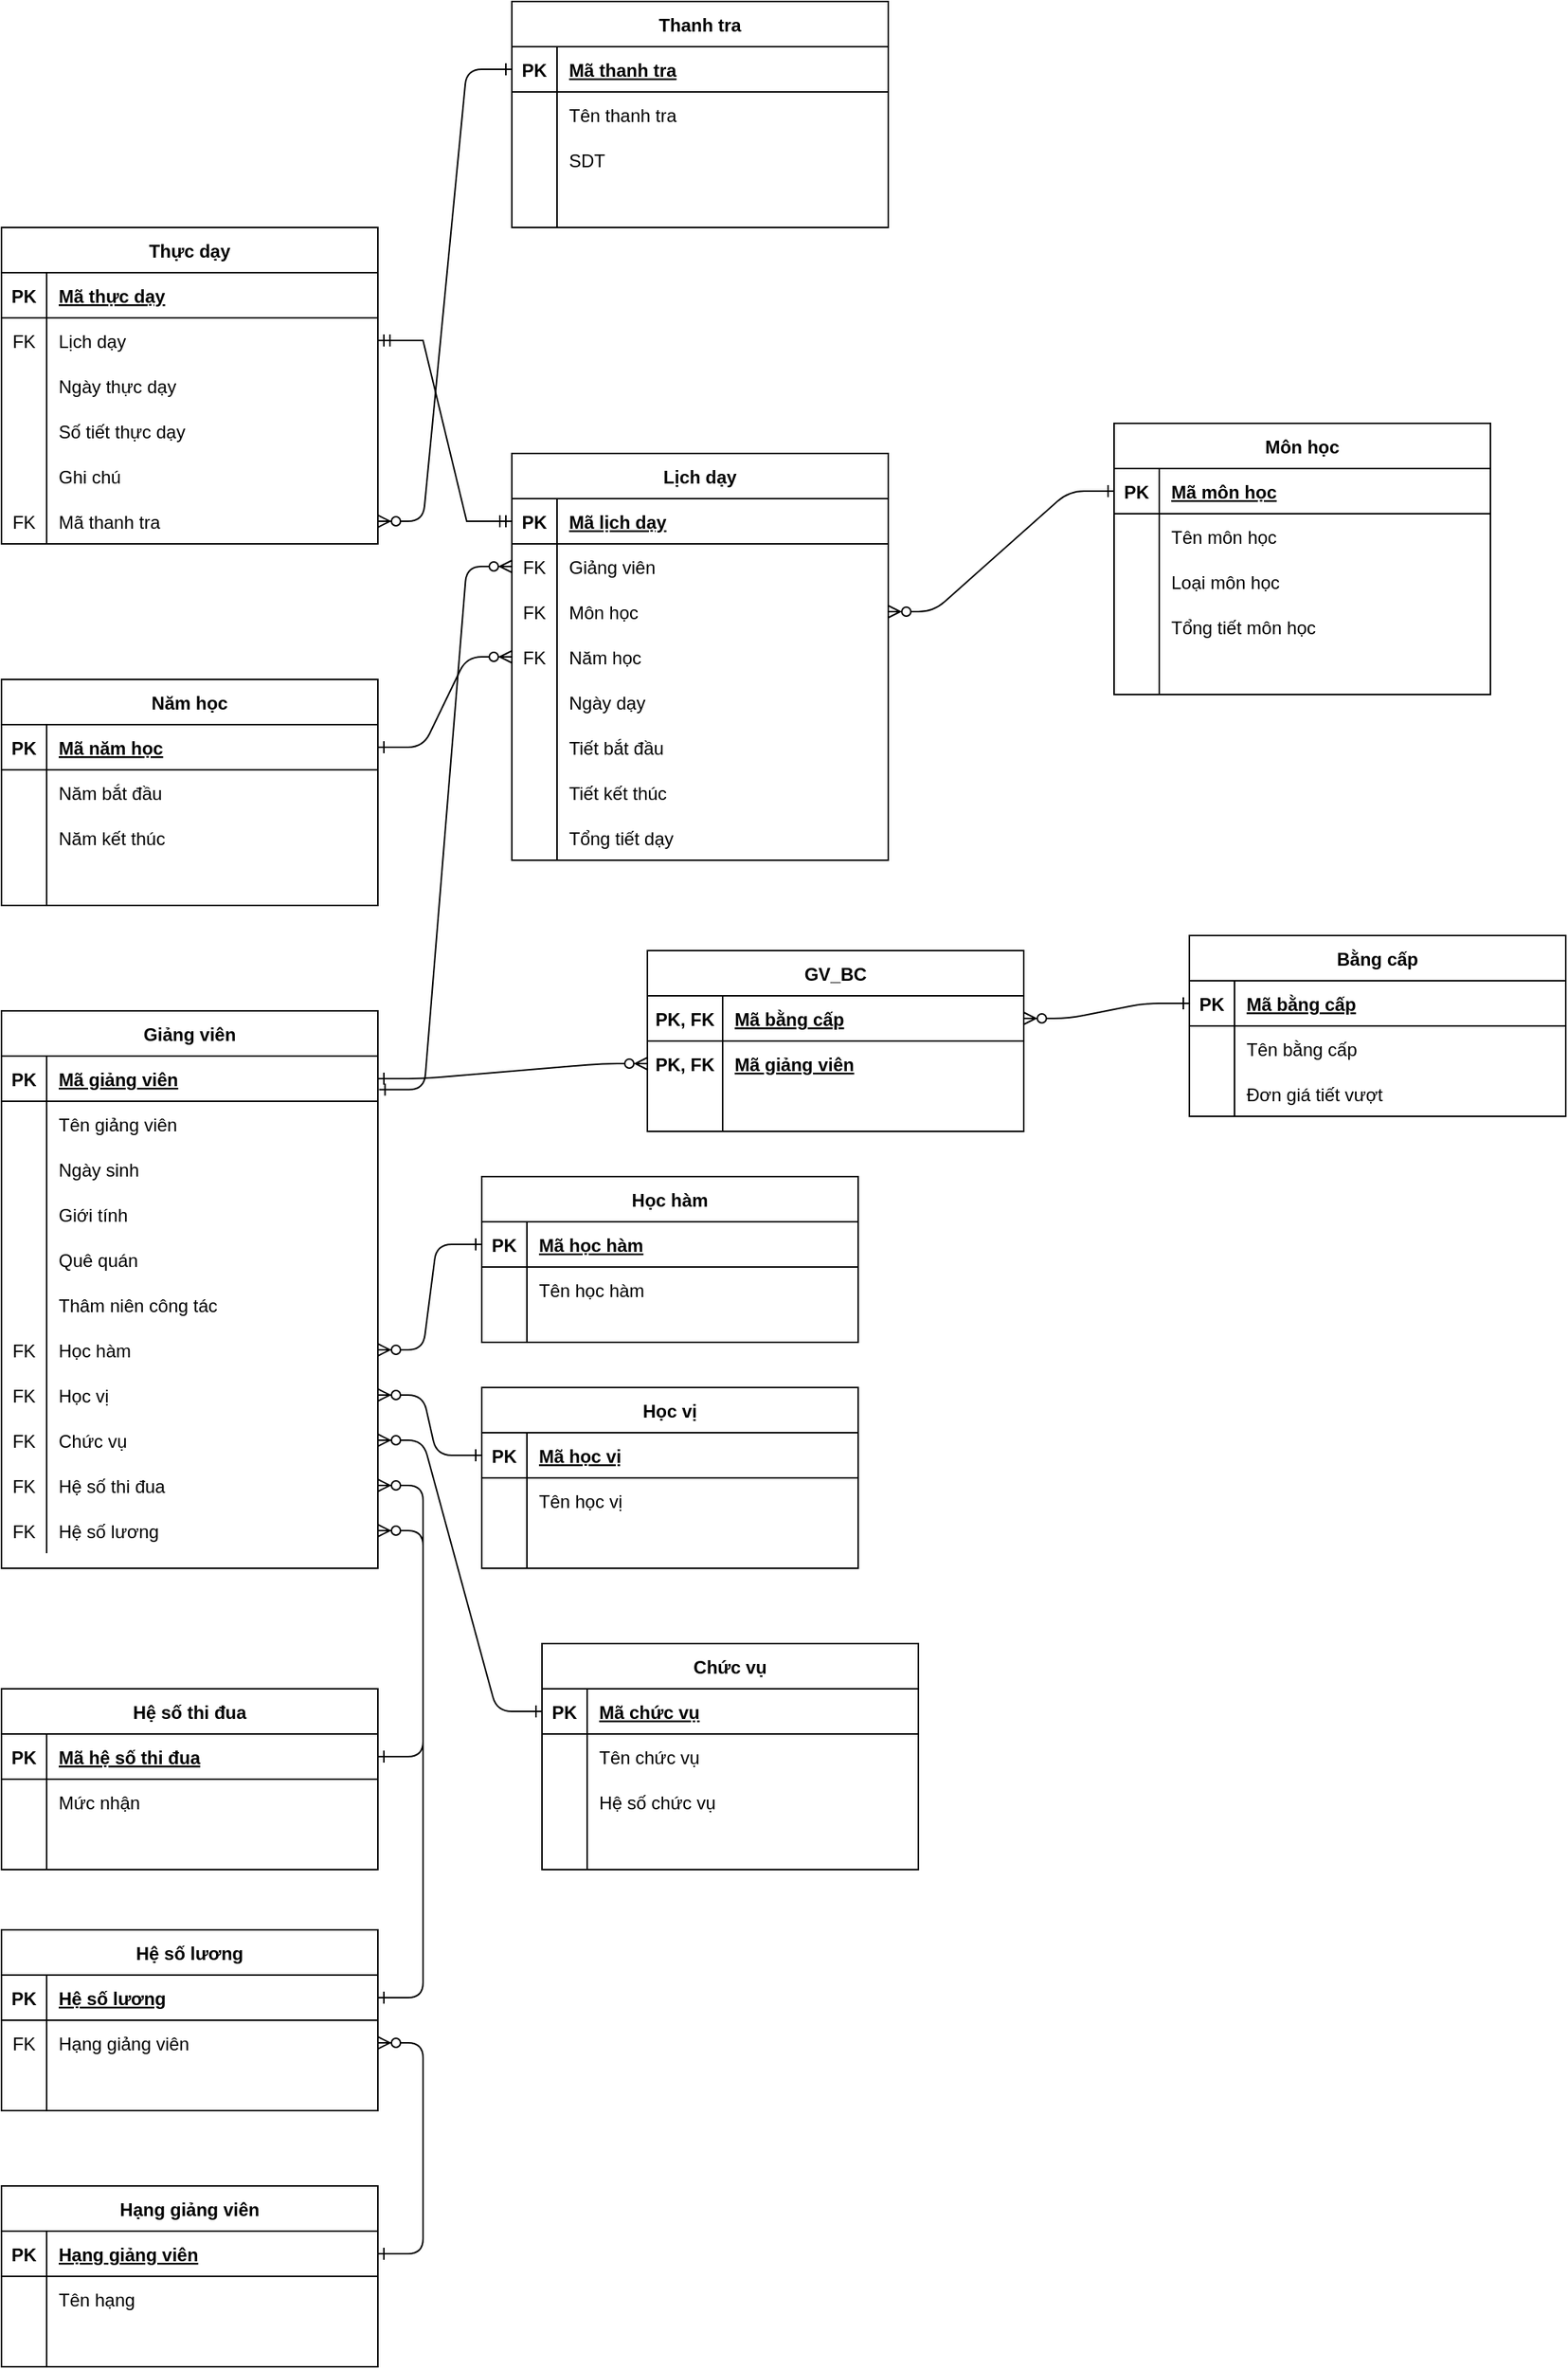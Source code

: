 <mxfile version="22.1.11" type="device">
  <diagram id="R2lEEEUBdFMjLlhIrx00" name="Page-1">
    <mxGraphModel dx="1434" dy="1936" grid="1" gridSize="10" guides="1" tooltips="1" connect="1" arrows="1" fold="1" page="1" pageScale="1" pageWidth="850" pageHeight="1100" math="0" shadow="0" extFonts="Permanent Marker^https://fonts.googleapis.com/css?family=Permanent+Marker">
      <root>
        <mxCell id="0" />
        <mxCell id="1" parent="0" />
        <mxCell id="C-vyLk0tnHw3VtMMgP7b-1" value="" style="edgeStyle=entityRelationEdgeStyle;endArrow=ERzeroToMany;startArrow=ERone;endFill=1;startFill=0;entryX=1;entryY=0.5;entryDx=0;entryDy=0;exitX=0;exitY=0.5;exitDx=0;exitDy=0;" parent="1" source="C-vyLk0tnHw3VtMMgP7b-3" target="F5W-1b3_39nPemFGsJAV-13" edge="1">
          <mxGeometry width="100" height="100" relative="1" as="geometry">
            <mxPoint x="410" y="190" as="sourcePoint" />
            <mxPoint x="440" y="620" as="targetPoint" />
          </mxGeometry>
        </mxCell>
        <mxCell id="C-vyLk0tnHw3VtMMgP7b-12" value="" style="edgeStyle=entityRelationEdgeStyle;endArrow=ERzeroToMany;startArrow=ERone;endFill=1;startFill=0;entryX=1;entryY=0.5;entryDx=0;entryDy=0;exitX=0;exitY=0.5;exitDx=0;exitDy=0;" parent="1" source="C-vyLk0tnHw3VtMMgP7b-14" target="F5W-1b3_39nPemFGsJAV-16" edge="1">
          <mxGeometry width="100" height="100" relative="1" as="geometry">
            <mxPoint x="670" y="520" as="sourcePoint" />
            <mxPoint x="460" y="205" as="targetPoint" />
          </mxGeometry>
        </mxCell>
        <mxCell id="C-vyLk0tnHw3VtMMgP7b-2" value="Học hàm" style="shape=table;startSize=30;container=1;collapsible=1;childLayout=tableLayout;fixedRows=1;rowLines=0;fontStyle=1;align=center;resizeLast=1;" parent="1" vertex="1">
          <mxGeometry x="440" y="230" width="250" height="110" as="geometry" />
        </mxCell>
        <mxCell id="C-vyLk0tnHw3VtMMgP7b-3" value="" style="shape=partialRectangle;collapsible=0;dropTarget=0;pointerEvents=0;fillColor=none;points=[[0,0.5],[1,0.5]];portConstraint=eastwest;top=0;left=0;right=0;bottom=1;" parent="C-vyLk0tnHw3VtMMgP7b-2" vertex="1">
          <mxGeometry y="30" width="250" height="30" as="geometry" />
        </mxCell>
        <mxCell id="C-vyLk0tnHw3VtMMgP7b-4" value="PK" style="shape=partialRectangle;overflow=hidden;connectable=0;fillColor=none;top=0;left=0;bottom=0;right=0;fontStyle=1;" parent="C-vyLk0tnHw3VtMMgP7b-3" vertex="1">
          <mxGeometry width="30" height="30" as="geometry">
            <mxRectangle width="30" height="30" as="alternateBounds" />
          </mxGeometry>
        </mxCell>
        <mxCell id="C-vyLk0tnHw3VtMMgP7b-5" value="Mã học hàm" style="shape=partialRectangle;overflow=hidden;connectable=0;fillColor=none;top=0;left=0;bottom=0;right=0;align=left;spacingLeft=6;fontStyle=5;" parent="C-vyLk0tnHw3VtMMgP7b-3" vertex="1">
          <mxGeometry x="30" width="220" height="30" as="geometry">
            <mxRectangle width="220" height="30" as="alternateBounds" />
          </mxGeometry>
        </mxCell>
        <mxCell id="C-vyLk0tnHw3VtMMgP7b-6" value="" style="shape=partialRectangle;collapsible=0;dropTarget=0;pointerEvents=0;fillColor=none;points=[[0,0.5],[1,0.5]];portConstraint=eastwest;top=0;left=0;right=0;bottom=0;" parent="C-vyLk0tnHw3VtMMgP7b-2" vertex="1">
          <mxGeometry y="60" width="250" height="30" as="geometry" />
        </mxCell>
        <mxCell id="C-vyLk0tnHw3VtMMgP7b-7" value="" style="shape=partialRectangle;overflow=hidden;connectable=0;fillColor=none;top=0;left=0;bottom=0;right=0;" parent="C-vyLk0tnHw3VtMMgP7b-6" vertex="1">
          <mxGeometry width="30" height="30" as="geometry">
            <mxRectangle width="30" height="30" as="alternateBounds" />
          </mxGeometry>
        </mxCell>
        <mxCell id="C-vyLk0tnHw3VtMMgP7b-8" value="Tên học hàm" style="shape=partialRectangle;overflow=hidden;connectable=0;fillColor=none;top=0;left=0;bottom=0;right=0;align=left;spacingLeft=6;" parent="C-vyLk0tnHw3VtMMgP7b-6" vertex="1">
          <mxGeometry x="30" width="220" height="30" as="geometry">
            <mxRectangle width="220" height="30" as="alternateBounds" />
          </mxGeometry>
        </mxCell>
        <mxCell id="C-vyLk0tnHw3VtMMgP7b-9" value="" style="shape=partialRectangle;collapsible=0;dropTarget=0;pointerEvents=0;fillColor=none;points=[[0,0.5],[1,0.5]];portConstraint=eastwest;top=0;left=0;right=0;bottom=0;" parent="C-vyLk0tnHw3VtMMgP7b-2" vertex="1">
          <mxGeometry y="90" width="250" height="20" as="geometry" />
        </mxCell>
        <mxCell id="C-vyLk0tnHw3VtMMgP7b-10" value="" style="shape=partialRectangle;overflow=hidden;connectable=0;fillColor=none;top=0;left=0;bottom=0;right=0;" parent="C-vyLk0tnHw3VtMMgP7b-9" vertex="1">
          <mxGeometry width="30" height="20" as="geometry">
            <mxRectangle width="30" height="20" as="alternateBounds" />
          </mxGeometry>
        </mxCell>
        <mxCell id="C-vyLk0tnHw3VtMMgP7b-11" value="" style="shape=partialRectangle;overflow=hidden;connectable=0;fillColor=none;top=0;left=0;bottom=0;right=0;align=left;spacingLeft=6;" parent="C-vyLk0tnHw3VtMMgP7b-9" vertex="1">
          <mxGeometry x="30" width="220" height="20" as="geometry">
            <mxRectangle width="220" height="20" as="alternateBounds" />
          </mxGeometry>
        </mxCell>
        <mxCell id="C-vyLk0tnHw3VtMMgP7b-13" value="Học vị" style="shape=table;startSize=30;container=1;collapsible=1;childLayout=tableLayout;fixedRows=1;rowLines=0;fontStyle=1;align=center;resizeLast=1;" parent="1" vertex="1">
          <mxGeometry x="440" y="370" width="250" height="120" as="geometry" />
        </mxCell>
        <mxCell id="C-vyLk0tnHw3VtMMgP7b-14" value="" style="shape=partialRectangle;collapsible=0;dropTarget=0;pointerEvents=0;fillColor=none;points=[[0,0.5],[1,0.5]];portConstraint=eastwest;top=0;left=0;right=0;bottom=1;" parent="C-vyLk0tnHw3VtMMgP7b-13" vertex="1">
          <mxGeometry y="30" width="250" height="30" as="geometry" />
        </mxCell>
        <mxCell id="C-vyLk0tnHw3VtMMgP7b-15" value="PK" style="shape=partialRectangle;overflow=hidden;connectable=0;fillColor=none;top=0;left=0;bottom=0;right=0;fontStyle=1;" parent="C-vyLk0tnHw3VtMMgP7b-14" vertex="1">
          <mxGeometry width="30" height="30" as="geometry">
            <mxRectangle width="30" height="30" as="alternateBounds" />
          </mxGeometry>
        </mxCell>
        <mxCell id="C-vyLk0tnHw3VtMMgP7b-16" value="Mã học vị" style="shape=partialRectangle;overflow=hidden;connectable=0;fillColor=none;top=0;left=0;bottom=0;right=0;align=left;spacingLeft=6;fontStyle=5;" parent="C-vyLk0tnHw3VtMMgP7b-14" vertex="1">
          <mxGeometry x="30" width="220" height="30" as="geometry">
            <mxRectangle width="220" height="30" as="alternateBounds" />
          </mxGeometry>
        </mxCell>
        <mxCell id="C-vyLk0tnHw3VtMMgP7b-17" value="" style="shape=partialRectangle;collapsible=0;dropTarget=0;pointerEvents=0;fillColor=none;points=[[0,0.5],[1,0.5]];portConstraint=eastwest;top=0;left=0;right=0;bottom=0;" parent="C-vyLk0tnHw3VtMMgP7b-13" vertex="1">
          <mxGeometry y="60" width="250" height="30" as="geometry" />
        </mxCell>
        <mxCell id="C-vyLk0tnHw3VtMMgP7b-18" value="" style="shape=partialRectangle;overflow=hidden;connectable=0;fillColor=none;top=0;left=0;bottom=0;right=0;" parent="C-vyLk0tnHw3VtMMgP7b-17" vertex="1">
          <mxGeometry width="30" height="30" as="geometry">
            <mxRectangle width="30" height="30" as="alternateBounds" />
          </mxGeometry>
        </mxCell>
        <mxCell id="C-vyLk0tnHw3VtMMgP7b-19" value="Tên học vị" style="shape=partialRectangle;overflow=hidden;connectable=0;fillColor=none;top=0;left=0;bottom=0;right=0;align=left;spacingLeft=6;" parent="C-vyLk0tnHw3VtMMgP7b-17" vertex="1">
          <mxGeometry x="30" width="220" height="30" as="geometry">
            <mxRectangle width="220" height="30" as="alternateBounds" />
          </mxGeometry>
        </mxCell>
        <mxCell id="C-vyLk0tnHw3VtMMgP7b-20" value="" style="shape=partialRectangle;collapsible=0;dropTarget=0;pointerEvents=0;fillColor=none;points=[[0,0.5],[1,0.5]];portConstraint=eastwest;top=0;left=0;right=0;bottom=0;" parent="C-vyLk0tnHw3VtMMgP7b-13" vertex="1">
          <mxGeometry y="90" width="250" height="30" as="geometry" />
        </mxCell>
        <mxCell id="C-vyLk0tnHw3VtMMgP7b-21" value="" style="shape=partialRectangle;overflow=hidden;connectable=0;fillColor=none;top=0;left=0;bottom=0;right=0;" parent="C-vyLk0tnHw3VtMMgP7b-20" vertex="1">
          <mxGeometry width="30" height="30" as="geometry">
            <mxRectangle width="30" height="30" as="alternateBounds" />
          </mxGeometry>
        </mxCell>
        <mxCell id="C-vyLk0tnHw3VtMMgP7b-22" value="" style="shape=partialRectangle;overflow=hidden;connectable=0;fillColor=none;top=0;left=0;bottom=0;right=0;align=left;spacingLeft=6;" parent="C-vyLk0tnHw3VtMMgP7b-20" vertex="1">
          <mxGeometry x="30" width="220" height="30" as="geometry">
            <mxRectangle width="220" height="30" as="alternateBounds" />
          </mxGeometry>
        </mxCell>
        <mxCell id="C-vyLk0tnHw3VtMMgP7b-23" value="Giảng viên" style="shape=table;startSize=30;container=1;collapsible=1;childLayout=tableLayout;fixedRows=1;rowLines=0;fontStyle=1;align=center;resizeLast=1;" parent="1" vertex="1">
          <mxGeometry x="121" y="120" width="250" height="370" as="geometry" />
        </mxCell>
        <mxCell id="C-vyLk0tnHw3VtMMgP7b-24" value="" style="shape=partialRectangle;collapsible=0;dropTarget=0;pointerEvents=0;fillColor=none;points=[[0,0.5],[1,0.5]];portConstraint=eastwest;top=0;left=0;right=0;bottom=1;" parent="C-vyLk0tnHw3VtMMgP7b-23" vertex="1">
          <mxGeometry y="30" width="250" height="30" as="geometry" />
        </mxCell>
        <mxCell id="C-vyLk0tnHw3VtMMgP7b-25" value="PK" style="shape=partialRectangle;overflow=hidden;connectable=0;fillColor=none;top=0;left=0;bottom=0;right=0;fontStyle=1;" parent="C-vyLk0tnHw3VtMMgP7b-24" vertex="1">
          <mxGeometry width="30" height="30" as="geometry">
            <mxRectangle width="30" height="30" as="alternateBounds" />
          </mxGeometry>
        </mxCell>
        <mxCell id="C-vyLk0tnHw3VtMMgP7b-26" value="Mã giảng viên" style="shape=partialRectangle;overflow=hidden;connectable=0;fillColor=none;top=0;left=0;bottom=0;right=0;align=left;spacingLeft=6;fontStyle=5;" parent="C-vyLk0tnHw3VtMMgP7b-24" vertex="1">
          <mxGeometry x="30" width="220" height="30" as="geometry">
            <mxRectangle width="220" height="30" as="alternateBounds" />
          </mxGeometry>
        </mxCell>
        <mxCell id="C-vyLk0tnHw3VtMMgP7b-27" value="" style="shape=partialRectangle;collapsible=0;dropTarget=0;pointerEvents=0;fillColor=none;points=[[0,0.5],[1,0.5]];portConstraint=eastwest;top=0;left=0;right=0;bottom=0;" parent="C-vyLk0tnHw3VtMMgP7b-23" vertex="1">
          <mxGeometry y="60" width="250" height="30" as="geometry" />
        </mxCell>
        <mxCell id="C-vyLk0tnHw3VtMMgP7b-28" value="" style="shape=partialRectangle;overflow=hidden;connectable=0;fillColor=none;top=0;left=0;bottom=0;right=0;" parent="C-vyLk0tnHw3VtMMgP7b-27" vertex="1">
          <mxGeometry width="30" height="30" as="geometry">
            <mxRectangle width="30" height="30" as="alternateBounds" />
          </mxGeometry>
        </mxCell>
        <mxCell id="C-vyLk0tnHw3VtMMgP7b-29" value="Tên giảng viên" style="shape=partialRectangle;overflow=hidden;connectable=0;fillColor=none;top=0;left=0;bottom=0;right=0;align=left;spacingLeft=6;" parent="C-vyLk0tnHw3VtMMgP7b-27" vertex="1">
          <mxGeometry x="30" width="220" height="30" as="geometry">
            <mxRectangle width="220" height="30" as="alternateBounds" />
          </mxGeometry>
        </mxCell>
        <mxCell id="F5W-1b3_39nPemFGsJAV-1" value="" style="shape=partialRectangle;collapsible=0;dropTarget=0;pointerEvents=0;fillColor=none;points=[[0,0.5],[1,0.5]];portConstraint=eastwest;top=0;left=0;right=0;bottom=0;" parent="C-vyLk0tnHw3VtMMgP7b-23" vertex="1">
          <mxGeometry y="90" width="250" height="30" as="geometry" />
        </mxCell>
        <mxCell id="F5W-1b3_39nPemFGsJAV-2" value="" style="shape=partialRectangle;overflow=hidden;connectable=0;fillColor=none;top=0;left=0;bottom=0;right=0;" parent="F5W-1b3_39nPemFGsJAV-1" vertex="1">
          <mxGeometry width="30" height="30" as="geometry">
            <mxRectangle width="30" height="30" as="alternateBounds" />
          </mxGeometry>
        </mxCell>
        <mxCell id="F5W-1b3_39nPemFGsJAV-3" value="Ngày sinh" style="shape=partialRectangle;overflow=hidden;connectable=0;fillColor=none;top=0;left=0;bottom=0;right=0;align=left;spacingLeft=6;" parent="F5W-1b3_39nPemFGsJAV-1" vertex="1">
          <mxGeometry x="30" width="220" height="30" as="geometry">
            <mxRectangle width="220" height="30" as="alternateBounds" />
          </mxGeometry>
        </mxCell>
        <mxCell id="F5W-1b3_39nPemFGsJAV-4" value="" style="shape=partialRectangle;collapsible=0;dropTarget=0;pointerEvents=0;fillColor=none;points=[[0,0.5],[1,0.5]];portConstraint=eastwest;top=0;left=0;right=0;bottom=0;" parent="C-vyLk0tnHw3VtMMgP7b-23" vertex="1">
          <mxGeometry y="120" width="250" height="30" as="geometry" />
        </mxCell>
        <mxCell id="F5W-1b3_39nPemFGsJAV-5" value="" style="shape=partialRectangle;overflow=hidden;connectable=0;fillColor=none;top=0;left=0;bottom=0;right=0;" parent="F5W-1b3_39nPemFGsJAV-4" vertex="1">
          <mxGeometry width="30" height="30" as="geometry">
            <mxRectangle width="30" height="30" as="alternateBounds" />
          </mxGeometry>
        </mxCell>
        <mxCell id="F5W-1b3_39nPemFGsJAV-6" value="Giới tính" style="shape=partialRectangle;overflow=hidden;connectable=0;fillColor=none;top=0;left=0;bottom=0;right=0;align=left;spacingLeft=6;" parent="F5W-1b3_39nPemFGsJAV-4" vertex="1">
          <mxGeometry x="30" width="220" height="30" as="geometry">
            <mxRectangle width="220" height="30" as="alternateBounds" />
          </mxGeometry>
        </mxCell>
        <mxCell id="F5W-1b3_39nPemFGsJAV-7" value="" style="shape=partialRectangle;collapsible=0;dropTarget=0;pointerEvents=0;fillColor=none;points=[[0,0.5],[1,0.5]];portConstraint=eastwest;top=0;left=0;right=0;bottom=0;" parent="C-vyLk0tnHw3VtMMgP7b-23" vertex="1">
          <mxGeometry y="150" width="250" height="30" as="geometry" />
        </mxCell>
        <mxCell id="F5W-1b3_39nPemFGsJAV-8" value="" style="shape=partialRectangle;overflow=hidden;connectable=0;fillColor=none;top=0;left=0;bottom=0;right=0;" parent="F5W-1b3_39nPemFGsJAV-7" vertex="1">
          <mxGeometry width="30" height="30" as="geometry">
            <mxRectangle width="30" height="30" as="alternateBounds" />
          </mxGeometry>
        </mxCell>
        <mxCell id="F5W-1b3_39nPemFGsJAV-9" value="Quê quán" style="shape=partialRectangle;overflow=hidden;connectable=0;fillColor=none;top=0;left=0;bottom=0;right=0;align=left;spacingLeft=6;" parent="F5W-1b3_39nPemFGsJAV-7" vertex="1">
          <mxGeometry x="30" width="220" height="30" as="geometry">
            <mxRectangle width="220" height="30" as="alternateBounds" />
          </mxGeometry>
        </mxCell>
        <mxCell id="F5W-1b3_39nPemFGsJAV-10" value="" style="shape=partialRectangle;collapsible=0;dropTarget=0;pointerEvents=0;fillColor=none;points=[[0,0.5],[1,0.5]];portConstraint=eastwest;top=0;left=0;right=0;bottom=0;" parent="C-vyLk0tnHw3VtMMgP7b-23" vertex="1">
          <mxGeometry y="180" width="250" height="30" as="geometry" />
        </mxCell>
        <mxCell id="F5W-1b3_39nPemFGsJAV-11" value="" style="shape=partialRectangle;overflow=hidden;connectable=0;fillColor=none;top=0;left=0;bottom=0;right=0;" parent="F5W-1b3_39nPemFGsJAV-10" vertex="1">
          <mxGeometry width="30" height="30" as="geometry">
            <mxRectangle width="30" height="30" as="alternateBounds" />
          </mxGeometry>
        </mxCell>
        <mxCell id="F5W-1b3_39nPemFGsJAV-12" value="Thâm niên công tác" style="shape=partialRectangle;overflow=hidden;connectable=0;fillColor=none;top=0;left=0;bottom=0;right=0;align=left;spacingLeft=6;" parent="F5W-1b3_39nPemFGsJAV-10" vertex="1">
          <mxGeometry x="30" width="220" height="30" as="geometry">
            <mxRectangle width="220" height="30" as="alternateBounds" />
          </mxGeometry>
        </mxCell>
        <mxCell id="F5W-1b3_39nPemFGsJAV-13" value="" style="shape=partialRectangle;collapsible=0;dropTarget=0;pointerEvents=0;fillColor=none;points=[[0,0.5],[1,0.5]];portConstraint=eastwest;top=0;left=0;right=0;bottom=0;" parent="C-vyLk0tnHw3VtMMgP7b-23" vertex="1">
          <mxGeometry y="210" width="250" height="30" as="geometry" />
        </mxCell>
        <mxCell id="F5W-1b3_39nPemFGsJAV-14" value="FK" style="shape=partialRectangle;overflow=hidden;connectable=0;fillColor=none;top=0;left=0;bottom=0;right=0;" parent="F5W-1b3_39nPemFGsJAV-13" vertex="1">
          <mxGeometry width="30" height="30" as="geometry">
            <mxRectangle width="30" height="30" as="alternateBounds" />
          </mxGeometry>
        </mxCell>
        <mxCell id="F5W-1b3_39nPemFGsJAV-15" value="Học hàm" style="shape=partialRectangle;overflow=hidden;connectable=0;fillColor=none;top=0;left=0;bottom=0;right=0;align=left;spacingLeft=6;" parent="F5W-1b3_39nPemFGsJAV-13" vertex="1">
          <mxGeometry x="30" width="220" height="30" as="geometry">
            <mxRectangle width="220" height="30" as="alternateBounds" />
          </mxGeometry>
        </mxCell>
        <mxCell id="F5W-1b3_39nPemFGsJAV-16" value="" style="shape=partialRectangle;collapsible=0;dropTarget=0;pointerEvents=0;fillColor=none;points=[[0,0.5],[1,0.5]];portConstraint=eastwest;top=0;left=0;right=0;bottom=0;" parent="C-vyLk0tnHw3VtMMgP7b-23" vertex="1">
          <mxGeometry y="240" width="250" height="30" as="geometry" />
        </mxCell>
        <mxCell id="F5W-1b3_39nPemFGsJAV-17" value="FK" style="shape=partialRectangle;overflow=hidden;connectable=0;fillColor=none;top=0;left=0;bottom=0;right=0;" parent="F5W-1b3_39nPemFGsJAV-16" vertex="1">
          <mxGeometry width="30" height="30" as="geometry">
            <mxRectangle width="30" height="30" as="alternateBounds" />
          </mxGeometry>
        </mxCell>
        <mxCell id="F5W-1b3_39nPemFGsJAV-18" value="Học vị" style="shape=partialRectangle;overflow=hidden;connectable=0;fillColor=none;top=0;left=0;bottom=0;right=0;align=left;spacingLeft=6;" parent="F5W-1b3_39nPemFGsJAV-16" vertex="1">
          <mxGeometry x="30" width="220" height="30" as="geometry">
            <mxRectangle width="220" height="30" as="alternateBounds" />
          </mxGeometry>
        </mxCell>
        <mxCell id="F5W-1b3_39nPemFGsJAV-19" value="" style="shape=partialRectangle;collapsible=0;dropTarget=0;pointerEvents=0;fillColor=none;points=[[0,0.5],[1,0.5]];portConstraint=eastwest;top=0;left=0;right=0;bottom=0;" parent="C-vyLk0tnHw3VtMMgP7b-23" vertex="1">
          <mxGeometry y="270" width="250" height="30" as="geometry" />
        </mxCell>
        <mxCell id="F5W-1b3_39nPemFGsJAV-20" value="FK" style="shape=partialRectangle;overflow=hidden;connectable=0;fillColor=none;top=0;left=0;bottom=0;right=0;" parent="F5W-1b3_39nPemFGsJAV-19" vertex="1">
          <mxGeometry width="30" height="30" as="geometry">
            <mxRectangle width="30" height="30" as="alternateBounds" />
          </mxGeometry>
        </mxCell>
        <mxCell id="F5W-1b3_39nPemFGsJAV-21" value="Chức vụ" style="shape=partialRectangle;overflow=hidden;connectable=0;fillColor=none;top=0;left=0;bottom=0;right=0;align=left;spacingLeft=6;" parent="F5W-1b3_39nPemFGsJAV-19" vertex="1">
          <mxGeometry x="30" width="220" height="30" as="geometry">
            <mxRectangle width="220" height="30" as="alternateBounds" />
          </mxGeometry>
        </mxCell>
        <mxCell id="F5W-1b3_39nPemFGsJAV-25" value="" style="shape=partialRectangle;collapsible=0;dropTarget=0;pointerEvents=0;fillColor=none;points=[[0,0.5],[1,0.5]];portConstraint=eastwest;top=0;left=0;right=0;bottom=0;" parent="C-vyLk0tnHw3VtMMgP7b-23" vertex="1">
          <mxGeometry y="300" width="250" height="30" as="geometry" />
        </mxCell>
        <mxCell id="F5W-1b3_39nPemFGsJAV-26" value="FK" style="shape=partialRectangle;overflow=hidden;connectable=0;fillColor=none;top=0;left=0;bottom=0;right=0;" parent="F5W-1b3_39nPemFGsJAV-25" vertex="1">
          <mxGeometry width="30" height="30" as="geometry">
            <mxRectangle width="30" height="30" as="alternateBounds" />
          </mxGeometry>
        </mxCell>
        <mxCell id="F5W-1b3_39nPemFGsJAV-27" value="Hệ số thi đua" style="shape=partialRectangle;overflow=hidden;connectable=0;fillColor=none;top=0;left=0;bottom=0;right=0;align=left;spacingLeft=6;" parent="F5W-1b3_39nPemFGsJAV-25" vertex="1">
          <mxGeometry x="30" width="220" height="30" as="geometry">
            <mxRectangle width="220" height="30" as="alternateBounds" />
          </mxGeometry>
        </mxCell>
        <mxCell id="F5W-1b3_39nPemFGsJAV-93" value="" style="shape=partialRectangle;collapsible=0;dropTarget=0;pointerEvents=0;fillColor=none;points=[[0,0.5],[1,0.5]];portConstraint=eastwest;top=0;left=0;right=0;bottom=0;" parent="C-vyLk0tnHw3VtMMgP7b-23" vertex="1">
          <mxGeometry y="330" width="250" height="30" as="geometry" />
        </mxCell>
        <mxCell id="F5W-1b3_39nPemFGsJAV-94" value="FK" style="shape=partialRectangle;overflow=hidden;connectable=0;fillColor=none;top=0;left=0;bottom=0;right=0;" parent="F5W-1b3_39nPemFGsJAV-93" vertex="1">
          <mxGeometry width="30" height="30" as="geometry">
            <mxRectangle width="30" height="30" as="alternateBounds" />
          </mxGeometry>
        </mxCell>
        <mxCell id="F5W-1b3_39nPemFGsJAV-95" value="Hệ số lương" style="shape=partialRectangle;overflow=hidden;connectable=0;fillColor=none;top=0;left=0;bottom=0;right=0;align=left;spacingLeft=6;" parent="F5W-1b3_39nPemFGsJAV-93" vertex="1">
          <mxGeometry x="30" width="220" height="30" as="geometry">
            <mxRectangle width="220" height="30" as="alternateBounds" />
          </mxGeometry>
        </mxCell>
        <mxCell id="F5W-1b3_39nPemFGsJAV-28" value="Bằng cấp" style="shape=table;startSize=30;container=1;collapsible=1;childLayout=tableLayout;fixedRows=1;rowLines=0;fontStyle=1;align=center;resizeLast=1;" parent="1" vertex="1">
          <mxGeometry x="910" y="70" width="250" height="120" as="geometry" />
        </mxCell>
        <mxCell id="F5W-1b3_39nPemFGsJAV-29" value="" style="shape=partialRectangle;collapsible=0;dropTarget=0;pointerEvents=0;fillColor=none;points=[[0,0.5],[1,0.5]];portConstraint=eastwest;top=0;left=0;right=0;bottom=1;" parent="F5W-1b3_39nPemFGsJAV-28" vertex="1">
          <mxGeometry y="30" width="250" height="30" as="geometry" />
        </mxCell>
        <mxCell id="F5W-1b3_39nPemFGsJAV-30" value="PK" style="shape=partialRectangle;overflow=hidden;connectable=0;fillColor=none;top=0;left=0;bottom=0;right=0;fontStyle=1;" parent="F5W-1b3_39nPemFGsJAV-29" vertex="1">
          <mxGeometry width="30" height="30" as="geometry">
            <mxRectangle width="30" height="30" as="alternateBounds" />
          </mxGeometry>
        </mxCell>
        <mxCell id="F5W-1b3_39nPemFGsJAV-31" value="Mã bằng cấp" style="shape=partialRectangle;overflow=hidden;connectable=0;fillColor=none;top=0;left=0;bottom=0;right=0;align=left;spacingLeft=6;fontStyle=5;" parent="F5W-1b3_39nPemFGsJAV-29" vertex="1">
          <mxGeometry x="30" width="220" height="30" as="geometry">
            <mxRectangle width="220" height="30" as="alternateBounds" />
          </mxGeometry>
        </mxCell>
        <mxCell id="F5W-1b3_39nPemFGsJAV-32" value="" style="shape=partialRectangle;collapsible=0;dropTarget=0;pointerEvents=0;fillColor=none;points=[[0,0.5],[1,0.5]];portConstraint=eastwest;top=0;left=0;right=0;bottom=0;" parent="F5W-1b3_39nPemFGsJAV-28" vertex="1">
          <mxGeometry y="60" width="250" height="30" as="geometry" />
        </mxCell>
        <mxCell id="F5W-1b3_39nPemFGsJAV-33" value="" style="shape=partialRectangle;overflow=hidden;connectable=0;fillColor=none;top=0;left=0;bottom=0;right=0;" parent="F5W-1b3_39nPemFGsJAV-32" vertex="1">
          <mxGeometry width="30" height="30" as="geometry">
            <mxRectangle width="30" height="30" as="alternateBounds" />
          </mxGeometry>
        </mxCell>
        <mxCell id="F5W-1b3_39nPemFGsJAV-34" value="Tên bằng cấp" style="shape=partialRectangle;overflow=hidden;connectable=0;fillColor=none;top=0;left=0;bottom=0;right=0;align=left;spacingLeft=6;" parent="F5W-1b3_39nPemFGsJAV-32" vertex="1">
          <mxGeometry x="30" width="220" height="30" as="geometry">
            <mxRectangle width="220" height="30" as="alternateBounds" />
          </mxGeometry>
        </mxCell>
        <mxCell id="F5W-1b3_39nPemFGsJAV-35" value="" style="shape=partialRectangle;collapsible=0;dropTarget=0;pointerEvents=0;fillColor=none;points=[[0,0.5],[1,0.5]];portConstraint=eastwest;top=0;left=0;right=0;bottom=0;" parent="F5W-1b3_39nPemFGsJAV-28" vertex="1">
          <mxGeometry y="90" width="250" height="30" as="geometry" />
        </mxCell>
        <mxCell id="F5W-1b3_39nPemFGsJAV-36" value="" style="shape=partialRectangle;overflow=hidden;connectable=0;fillColor=none;top=0;left=0;bottom=0;right=0;" parent="F5W-1b3_39nPemFGsJAV-35" vertex="1">
          <mxGeometry width="30" height="30" as="geometry">
            <mxRectangle width="30" height="30" as="alternateBounds" />
          </mxGeometry>
        </mxCell>
        <mxCell id="F5W-1b3_39nPemFGsJAV-37" value="Đơn giá tiết vượt" style="shape=partialRectangle;overflow=hidden;connectable=0;fillColor=none;top=0;left=0;bottom=0;right=0;align=left;spacingLeft=6;" parent="F5W-1b3_39nPemFGsJAV-35" vertex="1">
          <mxGeometry x="30" width="220" height="30" as="geometry">
            <mxRectangle width="220" height="30" as="alternateBounds" />
          </mxGeometry>
        </mxCell>
        <mxCell id="F5W-1b3_39nPemFGsJAV-38" value="Chức vụ" style="shape=table;startSize=30;container=1;collapsible=1;childLayout=tableLayout;fixedRows=1;rowLines=0;fontStyle=1;align=center;resizeLast=1;" parent="1" vertex="1">
          <mxGeometry x="480" y="540" width="250" height="150" as="geometry" />
        </mxCell>
        <mxCell id="F5W-1b3_39nPemFGsJAV-39" value="" style="shape=partialRectangle;collapsible=0;dropTarget=0;pointerEvents=0;fillColor=none;points=[[0,0.5],[1,0.5]];portConstraint=eastwest;top=0;left=0;right=0;bottom=1;" parent="F5W-1b3_39nPemFGsJAV-38" vertex="1">
          <mxGeometry y="30" width="250" height="30" as="geometry" />
        </mxCell>
        <mxCell id="F5W-1b3_39nPemFGsJAV-40" value="PK" style="shape=partialRectangle;overflow=hidden;connectable=0;fillColor=none;top=0;left=0;bottom=0;right=0;fontStyle=1;" parent="F5W-1b3_39nPemFGsJAV-39" vertex="1">
          <mxGeometry width="30" height="30" as="geometry">
            <mxRectangle width="30" height="30" as="alternateBounds" />
          </mxGeometry>
        </mxCell>
        <mxCell id="F5W-1b3_39nPemFGsJAV-41" value="Mã chức vụ" style="shape=partialRectangle;overflow=hidden;connectable=0;fillColor=none;top=0;left=0;bottom=0;right=0;align=left;spacingLeft=6;fontStyle=5;" parent="F5W-1b3_39nPemFGsJAV-39" vertex="1">
          <mxGeometry x="30" width="220" height="30" as="geometry">
            <mxRectangle width="220" height="30" as="alternateBounds" />
          </mxGeometry>
        </mxCell>
        <mxCell id="F5W-1b3_39nPemFGsJAV-42" value="" style="shape=partialRectangle;collapsible=0;dropTarget=0;pointerEvents=0;fillColor=none;points=[[0,0.5],[1,0.5]];portConstraint=eastwest;top=0;left=0;right=0;bottom=0;" parent="F5W-1b3_39nPemFGsJAV-38" vertex="1">
          <mxGeometry y="60" width="250" height="30" as="geometry" />
        </mxCell>
        <mxCell id="F5W-1b3_39nPemFGsJAV-43" value="" style="shape=partialRectangle;overflow=hidden;connectable=0;fillColor=none;top=0;left=0;bottom=0;right=0;" parent="F5W-1b3_39nPemFGsJAV-42" vertex="1">
          <mxGeometry width="30" height="30" as="geometry">
            <mxRectangle width="30" height="30" as="alternateBounds" />
          </mxGeometry>
        </mxCell>
        <mxCell id="F5W-1b3_39nPemFGsJAV-44" value="Tên chức vụ" style="shape=partialRectangle;overflow=hidden;connectable=0;fillColor=none;top=0;left=0;bottom=0;right=0;align=left;spacingLeft=6;" parent="F5W-1b3_39nPemFGsJAV-42" vertex="1">
          <mxGeometry x="30" width="220" height="30" as="geometry">
            <mxRectangle width="220" height="30" as="alternateBounds" />
          </mxGeometry>
        </mxCell>
        <mxCell id="F5W-1b3_39nPemFGsJAV-97" value="" style="shape=partialRectangle;collapsible=0;dropTarget=0;pointerEvents=0;fillColor=none;points=[[0,0.5],[1,0.5]];portConstraint=eastwest;top=0;left=0;right=0;bottom=0;" parent="F5W-1b3_39nPemFGsJAV-38" vertex="1">
          <mxGeometry y="90" width="250" height="30" as="geometry" />
        </mxCell>
        <mxCell id="F5W-1b3_39nPemFGsJAV-98" value="" style="shape=partialRectangle;overflow=hidden;connectable=0;fillColor=none;top=0;left=0;bottom=0;right=0;" parent="F5W-1b3_39nPemFGsJAV-97" vertex="1">
          <mxGeometry width="30" height="30" as="geometry">
            <mxRectangle width="30" height="30" as="alternateBounds" />
          </mxGeometry>
        </mxCell>
        <mxCell id="F5W-1b3_39nPemFGsJAV-99" value="Hệ số chức vụ" style="shape=partialRectangle;overflow=hidden;connectable=0;fillColor=none;top=0;left=0;bottom=0;right=0;align=left;spacingLeft=6;" parent="F5W-1b3_39nPemFGsJAV-97" vertex="1">
          <mxGeometry x="30" width="220" height="30" as="geometry">
            <mxRectangle width="220" height="30" as="alternateBounds" />
          </mxGeometry>
        </mxCell>
        <mxCell id="F5W-1b3_39nPemFGsJAV-45" value="" style="shape=partialRectangle;collapsible=0;dropTarget=0;pointerEvents=0;fillColor=none;points=[[0,0.5],[1,0.5]];portConstraint=eastwest;top=0;left=0;right=0;bottom=0;" parent="F5W-1b3_39nPemFGsJAV-38" vertex="1">
          <mxGeometry y="120" width="250" height="30" as="geometry" />
        </mxCell>
        <mxCell id="F5W-1b3_39nPemFGsJAV-46" value="" style="shape=partialRectangle;overflow=hidden;connectable=0;fillColor=none;top=0;left=0;bottom=0;right=0;" parent="F5W-1b3_39nPemFGsJAV-45" vertex="1">
          <mxGeometry width="30" height="30" as="geometry">
            <mxRectangle width="30" height="30" as="alternateBounds" />
          </mxGeometry>
        </mxCell>
        <mxCell id="F5W-1b3_39nPemFGsJAV-47" value="" style="shape=partialRectangle;overflow=hidden;connectable=0;fillColor=none;top=0;left=0;bottom=0;right=0;align=left;spacingLeft=6;" parent="F5W-1b3_39nPemFGsJAV-45" vertex="1">
          <mxGeometry x="30" width="220" height="30" as="geometry">
            <mxRectangle width="220" height="30" as="alternateBounds" />
          </mxGeometry>
        </mxCell>
        <mxCell id="F5W-1b3_39nPemFGsJAV-48" value="GV_BC" style="shape=table;startSize=30;container=1;collapsible=1;childLayout=tableLayout;fixedRows=1;rowLines=0;fontStyle=1;align=center;resizeLast=1;" parent="1" vertex="1">
          <mxGeometry x="550" y="80" width="250" height="120" as="geometry" />
        </mxCell>
        <mxCell id="F5W-1b3_39nPemFGsJAV-49" value="" style="shape=partialRectangle;collapsible=0;dropTarget=0;pointerEvents=0;fillColor=none;points=[[0,0.5],[1,0.5]];portConstraint=eastwest;top=0;left=0;right=0;bottom=1;" parent="F5W-1b3_39nPemFGsJAV-48" vertex="1">
          <mxGeometry y="30" width="250" height="30" as="geometry" />
        </mxCell>
        <mxCell id="F5W-1b3_39nPemFGsJAV-50" value="PK, FK" style="shape=partialRectangle;overflow=hidden;connectable=0;fillColor=none;top=0;left=0;bottom=0;right=0;fontStyle=1;" parent="F5W-1b3_39nPemFGsJAV-49" vertex="1">
          <mxGeometry width="50" height="30" as="geometry">
            <mxRectangle width="50" height="30" as="alternateBounds" />
          </mxGeometry>
        </mxCell>
        <mxCell id="F5W-1b3_39nPemFGsJAV-51" value="Mã bằng cấp" style="shape=partialRectangle;overflow=hidden;connectable=0;fillColor=none;top=0;left=0;bottom=0;right=0;align=left;spacingLeft=6;fontStyle=5;" parent="F5W-1b3_39nPemFGsJAV-49" vertex="1">
          <mxGeometry x="50" width="200" height="30" as="geometry">
            <mxRectangle width="200" height="30" as="alternateBounds" />
          </mxGeometry>
        </mxCell>
        <mxCell id="F5W-1b3_39nPemFGsJAV-52" value="" style="shape=partialRectangle;collapsible=0;dropTarget=0;pointerEvents=0;fillColor=none;points=[[0,0.5],[1,0.5]];portConstraint=eastwest;top=0;left=0;right=0;bottom=0;" parent="F5W-1b3_39nPemFGsJAV-48" vertex="1">
          <mxGeometry y="60" width="250" height="30" as="geometry" />
        </mxCell>
        <mxCell id="F5W-1b3_39nPemFGsJAV-53" value="PK, FK" style="shape=partialRectangle;overflow=hidden;connectable=0;fillColor=none;top=0;left=0;bottom=0;right=0;fontStyle=1" parent="F5W-1b3_39nPemFGsJAV-52" vertex="1">
          <mxGeometry width="50" height="30" as="geometry">
            <mxRectangle width="50" height="30" as="alternateBounds" />
          </mxGeometry>
        </mxCell>
        <mxCell id="F5W-1b3_39nPemFGsJAV-54" value="Mã giảng viên" style="shape=partialRectangle;overflow=hidden;connectable=0;fillColor=none;top=0;left=0;bottom=0;right=0;align=left;spacingLeft=6;fontStyle=5" parent="F5W-1b3_39nPemFGsJAV-52" vertex="1">
          <mxGeometry x="50" width="200" height="30" as="geometry">
            <mxRectangle width="200" height="30" as="alternateBounds" />
          </mxGeometry>
        </mxCell>
        <mxCell id="F5W-1b3_39nPemFGsJAV-55" value="" style="shape=partialRectangle;collapsible=0;dropTarget=0;pointerEvents=0;fillColor=none;points=[[0,0.5],[1,0.5]];portConstraint=eastwest;top=0;left=0;right=0;bottom=0;" parent="F5W-1b3_39nPemFGsJAV-48" vertex="1">
          <mxGeometry y="90" width="250" height="30" as="geometry" />
        </mxCell>
        <mxCell id="F5W-1b3_39nPemFGsJAV-56" value="" style="shape=partialRectangle;overflow=hidden;connectable=0;fillColor=none;top=0;left=0;bottom=0;right=0;" parent="F5W-1b3_39nPemFGsJAV-55" vertex="1">
          <mxGeometry width="50" height="30" as="geometry">
            <mxRectangle width="50" height="30" as="alternateBounds" />
          </mxGeometry>
        </mxCell>
        <mxCell id="F5W-1b3_39nPemFGsJAV-57" value="" style="shape=partialRectangle;overflow=hidden;connectable=0;fillColor=none;top=0;left=0;bottom=0;right=0;align=left;spacingLeft=6;" parent="F5W-1b3_39nPemFGsJAV-55" vertex="1">
          <mxGeometry x="50" width="200" height="30" as="geometry">
            <mxRectangle width="200" height="30" as="alternateBounds" />
          </mxGeometry>
        </mxCell>
        <mxCell id="F5W-1b3_39nPemFGsJAV-58" value="" style="edgeStyle=entityRelationEdgeStyle;endArrow=ERzeroToMany;startArrow=ERone;endFill=1;startFill=0;entryX=0;entryY=0.5;entryDx=0;entryDy=0;exitX=1;exitY=0.5;exitDx=0;exitDy=0;" parent="1" source="C-vyLk0tnHw3VtMMgP7b-24" target="F5W-1b3_39nPemFGsJAV-52" edge="1">
          <mxGeometry width="100" height="100" relative="1" as="geometry">
            <mxPoint x="425" y="550" as="sourcePoint" />
            <mxPoint x="346" y="600" as="targetPoint" />
          </mxGeometry>
        </mxCell>
        <mxCell id="F5W-1b3_39nPemFGsJAV-59" value="" style="edgeStyle=entityRelationEdgeStyle;endArrow=ERzeroToMany;startArrow=ERone;endFill=1;startFill=0;entryX=1;entryY=0.5;entryDx=0;entryDy=0;exitX=0;exitY=0.5;exitDx=0;exitDy=0;" parent="1" source="F5W-1b3_39nPemFGsJAV-29" target="F5W-1b3_39nPemFGsJAV-49" edge="1">
          <mxGeometry width="100" height="100" relative="1" as="geometry">
            <mxPoint x="780" y="290" as="sourcePoint" />
            <mxPoint x="959" y="280" as="targetPoint" />
          </mxGeometry>
        </mxCell>
        <mxCell id="F5W-1b3_39nPemFGsJAV-60" value="" style="edgeStyle=entityRelationEdgeStyle;endArrow=ERzeroToMany;startArrow=ERone;endFill=1;startFill=0;entryX=1;entryY=0.5;entryDx=0;entryDy=0;exitX=0;exitY=0.5;exitDx=0;exitDy=0;" parent="1" source="F5W-1b3_39nPemFGsJAV-39" target="F5W-1b3_39nPemFGsJAV-19" edge="1">
          <mxGeometry width="100" height="100" relative="1" as="geometry">
            <mxPoint x="359" y="660" as="sourcePoint" />
            <mxPoint x="300" y="600" as="targetPoint" />
          </mxGeometry>
        </mxCell>
        <mxCell id="F5W-1b3_39nPemFGsJAV-61" value="Hệ số thi đua" style="shape=table;startSize=30;container=1;collapsible=1;childLayout=tableLayout;fixedRows=1;rowLines=0;fontStyle=1;align=center;resizeLast=1;" parent="1" vertex="1">
          <mxGeometry x="121" y="570" width="250" height="120" as="geometry" />
        </mxCell>
        <mxCell id="F5W-1b3_39nPemFGsJAV-62" value="" style="shape=partialRectangle;collapsible=0;dropTarget=0;pointerEvents=0;fillColor=none;points=[[0,0.5],[1,0.5]];portConstraint=eastwest;top=0;left=0;right=0;bottom=1;" parent="F5W-1b3_39nPemFGsJAV-61" vertex="1">
          <mxGeometry y="30" width="250" height="30" as="geometry" />
        </mxCell>
        <mxCell id="F5W-1b3_39nPemFGsJAV-63" value="PK" style="shape=partialRectangle;overflow=hidden;connectable=0;fillColor=none;top=0;left=0;bottom=0;right=0;fontStyle=1;" parent="F5W-1b3_39nPemFGsJAV-62" vertex="1">
          <mxGeometry width="30" height="30" as="geometry">
            <mxRectangle width="30" height="30" as="alternateBounds" />
          </mxGeometry>
        </mxCell>
        <mxCell id="F5W-1b3_39nPemFGsJAV-64" value="Mã hệ số thi đua" style="shape=partialRectangle;overflow=hidden;connectable=0;fillColor=none;top=0;left=0;bottom=0;right=0;align=left;spacingLeft=6;fontStyle=5;" parent="F5W-1b3_39nPemFGsJAV-62" vertex="1">
          <mxGeometry x="30" width="220" height="30" as="geometry">
            <mxRectangle width="220" height="30" as="alternateBounds" />
          </mxGeometry>
        </mxCell>
        <mxCell id="F5W-1b3_39nPemFGsJAV-65" value="" style="shape=partialRectangle;collapsible=0;dropTarget=0;pointerEvents=0;fillColor=none;points=[[0,0.5],[1,0.5]];portConstraint=eastwest;top=0;left=0;right=0;bottom=0;" parent="F5W-1b3_39nPemFGsJAV-61" vertex="1">
          <mxGeometry y="60" width="250" height="30" as="geometry" />
        </mxCell>
        <mxCell id="F5W-1b3_39nPemFGsJAV-66" value="" style="shape=partialRectangle;overflow=hidden;connectable=0;fillColor=none;top=0;left=0;bottom=0;right=0;" parent="F5W-1b3_39nPemFGsJAV-65" vertex="1">
          <mxGeometry width="30" height="30" as="geometry">
            <mxRectangle width="30" height="30" as="alternateBounds" />
          </mxGeometry>
        </mxCell>
        <mxCell id="F5W-1b3_39nPemFGsJAV-67" value="Mức nhận" style="shape=partialRectangle;overflow=hidden;connectable=0;fillColor=none;top=0;left=0;bottom=0;right=0;align=left;spacingLeft=6;" parent="F5W-1b3_39nPemFGsJAV-65" vertex="1">
          <mxGeometry x="30" width="220" height="30" as="geometry">
            <mxRectangle width="220" height="30" as="alternateBounds" />
          </mxGeometry>
        </mxCell>
        <mxCell id="F5W-1b3_39nPemFGsJAV-68" value="" style="shape=partialRectangle;collapsible=0;dropTarget=0;pointerEvents=0;fillColor=none;points=[[0,0.5],[1,0.5]];portConstraint=eastwest;top=0;left=0;right=0;bottom=0;" parent="F5W-1b3_39nPemFGsJAV-61" vertex="1">
          <mxGeometry y="90" width="250" height="30" as="geometry" />
        </mxCell>
        <mxCell id="F5W-1b3_39nPemFGsJAV-69" value="" style="shape=partialRectangle;overflow=hidden;connectable=0;fillColor=none;top=0;left=0;bottom=0;right=0;" parent="F5W-1b3_39nPemFGsJAV-68" vertex="1">
          <mxGeometry width="30" height="30" as="geometry">
            <mxRectangle width="30" height="30" as="alternateBounds" />
          </mxGeometry>
        </mxCell>
        <mxCell id="F5W-1b3_39nPemFGsJAV-70" value="" style="shape=partialRectangle;overflow=hidden;connectable=0;fillColor=none;top=0;left=0;bottom=0;right=0;align=left;spacingLeft=6;" parent="F5W-1b3_39nPemFGsJAV-68" vertex="1">
          <mxGeometry x="30" width="220" height="30" as="geometry">
            <mxRectangle width="220" height="30" as="alternateBounds" />
          </mxGeometry>
        </mxCell>
        <mxCell id="F5W-1b3_39nPemFGsJAV-71" value="" style="edgeStyle=entityRelationEdgeStyle;endArrow=ERzeroToMany;startArrow=ERone;endFill=1;startFill=0;entryX=1;entryY=0.5;entryDx=0;entryDy=0;exitX=1;exitY=0.5;exitDx=0;exitDy=0;" parent="1" source="F5W-1b3_39nPemFGsJAV-62" target="F5W-1b3_39nPemFGsJAV-25" edge="1">
          <mxGeometry width="100" height="100" relative="1" as="geometry">
            <mxPoint x="429" y="780" as="sourcePoint" />
            <mxPoint x="360" y="570" as="targetPoint" />
          </mxGeometry>
        </mxCell>
        <mxCell id="F5W-1b3_39nPemFGsJAV-72" value="Hệ số lương" style="shape=table;startSize=30;container=1;collapsible=1;childLayout=tableLayout;fixedRows=1;rowLines=0;fontStyle=1;align=center;resizeLast=1;" parent="1" vertex="1">
          <mxGeometry x="121" y="730" width="250" height="120" as="geometry" />
        </mxCell>
        <mxCell id="F5W-1b3_39nPemFGsJAV-73" value="" style="shape=partialRectangle;collapsible=0;dropTarget=0;pointerEvents=0;fillColor=none;points=[[0,0.5],[1,0.5]];portConstraint=eastwest;top=0;left=0;right=0;bottom=1;" parent="F5W-1b3_39nPemFGsJAV-72" vertex="1">
          <mxGeometry y="30" width="250" height="30" as="geometry" />
        </mxCell>
        <mxCell id="F5W-1b3_39nPemFGsJAV-74" value="PK" style="shape=partialRectangle;overflow=hidden;connectable=0;fillColor=none;top=0;left=0;bottom=0;right=0;fontStyle=1;" parent="F5W-1b3_39nPemFGsJAV-73" vertex="1">
          <mxGeometry width="30" height="30" as="geometry">
            <mxRectangle width="30" height="30" as="alternateBounds" />
          </mxGeometry>
        </mxCell>
        <mxCell id="F5W-1b3_39nPemFGsJAV-75" value="Hệ số lương" style="shape=partialRectangle;overflow=hidden;connectable=0;fillColor=none;top=0;left=0;bottom=0;right=0;align=left;spacingLeft=6;fontStyle=5;" parent="F5W-1b3_39nPemFGsJAV-73" vertex="1">
          <mxGeometry x="30" width="220" height="30" as="geometry">
            <mxRectangle width="220" height="30" as="alternateBounds" />
          </mxGeometry>
        </mxCell>
        <mxCell id="F5W-1b3_39nPemFGsJAV-76" value="" style="shape=partialRectangle;collapsible=0;dropTarget=0;pointerEvents=0;fillColor=none;points=[[0,0.5],[1,0.5]];portConstraint=eastwest;top=0;left=0;right=0;bottom=0;" parent="F5W-1b3_39nPemFGsJAV-72" vertex="1">
          <mxGeometry y="60" width="250" height="30" as="geometry" />
        </mxCell>
        <mxCell id="F5W-1b3_39nPemFGsJAV-77" value="FK" style="shape=partialRectangle;overflow=hidden;connectable=0;fillColor=none;top=0;left=0;bottom=0;right=0;" parent="F5W-1b3_39nPemFGsJAV-76" vertex="1">
          <mxGeometry width="30" height="30" as="geometry">
            <mxRectangle width="30" height="30" as="alternateBounds" />
          </mxGeometry>
        </mxCell>
        <mxCell id="F5W-1b3_39nPemFGsJAV-78" value="Hạng giảng viên" style="shape=partialRectangle;overflow=hidden;connectable=0;fillColor=none;top=0;left=0;bottom=0;right=0;align=left;spacingLeft=6;" parent="F5W-1b3_39nPemFGsJAV-76" vertex="1">
          <mxGeometry x="30" width="220" height="30" as="geometry">
            <mxRectangle width="220" height="30" as="alternateBounds" />
          </mxGeometry>
        </mxCell>
        <mxCell id="F5W-1b3_39nPemFGsJAV-79" value="" style="shape=partialRectangle;collapsible=0;dropTarget=0;pointerEvents=0;fillColor=none;points=[[0,0.5],[1,0.5]];portConstraint=eastwest;top=0;left=0;right=0;bottom=0;" parent="F5W-1b3_39nPemFGsJAV-72" vertex="1">
          <mxGeometry y="90" width="250" height="30" as="geometry" />
        </mxCell>
        <mxCell id="F5W-1b3_39nPemFGsJAV-80" value="" style="shape=partialRectangle;overflow=hidden;connectable=0;fillColor=none;top=0;left=0;bottom=0;right=0;" parent="F5W-1b3_39nPemFGsJAV-79" vertex="1">
          <mxGeometry width="30" height="30" as="geometry">
            <mxRectangle width="30" height="30" as="alternateBounds" />
          </mxGeometry>
        </mxCell>
        <mxCell id="F5W-1b3_39nPemFGsJAV-81" value="" style="shape=partialRectangle;overflow=hidden;connectable=0;fillColor=none;top=0;left=0;bottom=0;right=0;align=left;spacingLeft=6;" parent="F5W-1b3_39nPemFGsJAV-79" vertex="1">
          <mxGeometry x="30" width="220" height="30" as="geometry">
            <mxRectangle width="220" height="30" as="alternateBounds" />
          </mxGeometry>
        </mxCell>
        <mxCell id="F5W-1b3_39nPemFGsJAV-82" value="Hạng giảng viên" style="shape=table;startSize=30;container=1;collapsible=1;childLayout=tableLayout;fixedRows=1;rowLines=0;fontStyle=1;align=center;resizeLast=1;" parent="1" vertex="1">
          <mxGeometry x="121" y="900" width="250" height="120" as="geometry" />
        </mxCell>
        <mxCell id="F5W-1b3_39nPemFGsJAV-83" value="" style="shape=partialRectangle;collapsible=0;dropTarget=0;pointerEvents=0;fillColor=none;points=[[0,0.5],[1,0.5]];portConstraint=eastwest;top=0;left=0;right=0;bottom=1;" parent="F5W-1b3_39nPemFGsJAV-82" vertex="1">
          <mxGeometry y="30" width="250" height="30" as="geometry" />
        </mxCell>
        <mxCell id="F5W-1b3_39nPemFGsJAV-84" value="PK" style="shape=partialRectangle;overflow=hidden;connectable=0;fillColor=none;top=0;left=0;bottom=0;right=0;fontStyle=1;" parent="F5W-1b3_39nPemFGsJAV-83" vertex="1">
          <mxGeometry width="30" height="30" as="geometry">
            <mxRectangle width="30" height="30" as="alternateBounds" />
          </mxGeometry>
        </mxCell>
        <mxCell id="F5W-1b3_39nPemFGsJAV-85" value="Hạng giảng viên" style="shape=partialRectangle;overflow=hidden;connectable=0;fillColor=none;top=0;left=0;bottom=0;right=0;align=left;spacingLeft=6;fontStyle=5;" parent="F5W-1b3_39nPemFGsJAV-83" vertex="1">
          <mxGeometry x="30" width="220" height="30" as="geometry">
            <mxRectangle width="220" height="30" as="alternateBounds" />
          </mxGeometry>
        </mxCell>
        <mxCell id="F5W-1b3_39nPemFGsJAV-86" value="" style="shape=partialRectangle;collapsible=0;dropTarget=0;pointerEvents=0;fillColor=none;points=[[0,0.5],[1,0.5]];portConstraint=eastwest;top=0;left=0;right=0;bottom=0;" parent="F5W-1b3_39nPemFGsJAV-82" vertex="1">
          <mxGeometry y="60" width="250" height="30" as="geometry" />
        </mxCell>
        <mxCell id="F5W-1b3_39nPemFGsJAV-87" value="" style="shape=partialRectangle;overflow=hidden;connectable=0;fillColor=none;top=0;left=0;bottom=0;right=0;" parent="F5W-1b3_39nPemFGsJAV-86" vertex="1">
          <mxGeometry width="30" height="30" as="geometry">
            <mxRectangle width="30" height="30" as="alternateBounds" />
          </mxGeometry>
        </mxCell>
        <mxCell id="F5W-1b3_39nPemFGsJAV-88" value="Tên hạng" style="shape=partialRectangle;overflow=hidden;connectable=0;fillColor=none;top=0;left=0;bottom=0;right=0;align=left;spacingLeft=6;" parent="F5W-1b3_39nPemFGsJAV-86" vertex="1">
          <mxGeometry x="30" width="220" height="30" as="geometry">
            <mxRectangle width="220" height="30" as="alternateBounds" />
          </mxGeometry>
        </mxCell>
        <mxCell id="F5W-1b3_39nPemFGsJAV-89" value="" style="shape=partialRectangle;collapsible=0;dropTarget=0;pointerEvents=0;fillColor=none;points=[[0,0.5],[1,0.5]];portConstraint=eastwest;top=0;left=0;right=0;bottom=0;" parent="F5W-1b3_39nPemFGsJAV-82" vertex="1">
          <mxGeometry y="90" width="250" height="30" as="geometry" />
        </mxCell>
        <mxCell id="F5W-1b3_39nPemFGsJAV-90" value="" style="shape=partialRectangle;overflow=hidden;connectable=0;fillColor=none;top=0;left=0;bottom=0;right=0;" parent="F5W-1b3_39nPemFGsJAV-89" vertex="1">
          <mxGeometry width="30" height="30" as="geometry">
            <mxRectangle width="30" height="30" as="alternateBounds" />
          </mxGeometry>
        </mxCell>
        <mxCell id="F5W-1b3_39nPemFGsJAV-91" value="" style="shape=partialRectangle;overflow=hidden;connectable=0;fillColor=none;top=0;left=0;bottom=0;right=0;align=left;spacingLeft=6;" parent="F5W-1b3_39nPemFGsJAV-89" vertex="1">
          <mxGeometry x="30" width="220" height="30" as="geometry">
            <mxRectangle width="220" height="30" as="alternateBounds" />
          </mxGeometry>
        </mxCell>
        <mxCell id="F5W-1b3_39nPemFGsJAV-92" value="" style="edgeStyle=entityRelationEdgeStyle;endArrow=ERzeroToMany;startArrow=ERone;endFill=1;startFill=0;entryX=1;entryY=0.5;entryDx=0;entryDy=0;exitX=1;exitY=0.5;exitDx=0;exitDy=0;" parent="1" source="F5W-1b3_39nPemFGsJAV-83" target="F5W-1b3_39nPemFGsJAV-76" edge="1">
          <mxGeometry width="100" height="100" relative="1" as="geometry">
            <mxPoint x="374" y="1040" as="sourcePoint" />
            <mxPoint x="305" y="1110" as="targetPoint" />
          </mxGeometry>
        </mxCell>
        <mxCell id="F5W-1b3_39nPemFGsJAV-96" value="" style="edgeStyle=entityRelationEdgeStyle;endArrow=ERzeroToMany;startArrow=ERone;endFill=1;startFill=0;entryX=1;entryY=0.5;entryDx=0;entryDy=0;exitX=1;exitY=0.5;exitDx=0;exitDy=0;" parent="1" source="F5W-1b3_39nPemFGsJAV-73" target="F5W-1b3_39nPemFGsJAV-93" edge="1">
          <mxGeometry width="100" height="100" relative="1" as="geometry">
            <mxPoint x="500" y="840" as="sourcePoint" />
            <mxPoint x="500" y="690" as="targetPoint" />
          </mxGeometry>
        </mxCell>
        <mxCell id="F5W-1b3_39nPemFGsJAV-100" value="Lịch dạy" style="shape=table;startSize=30;container=1;collapsible=1;childLayout=tableLayout;fixedRows=1;rowLines=0;fontStyle=1;align=center;resizeLast=1;" parent="1" vertex="1">
          <mxGeometry x="460" y="-250" width="250" height="270" as="geometry" />
        </mxCell>
        <mxCell id="F5W-1b3_39nPemFGsJAV-101" value="" style="shape=partialRectangle;collapsible=0;dropTarget=0;pointerEvents=0;fillColor=none;points=[[0,0.5],[1,0.5]];portConstraint=eastwest;top=0;left=0;right=0;bottom=1;" parent="F5W-1b3_39nPemFGsJAV-100" vertex="1">
          <mxGeometry y="30" width="250" height="30" as="geometry" />
        </mxCell>
        <mxCell id="F5W-1b3_39nPemFGsJAV-102" value="PK" style="shape=partialRectangle;overflow=hidden;connectable=0;fillColor=none;top=0;left=0;bottom=0;right=0;fontStyle=1;" parent="F5W-1b3_39nPemFGsJAV-101" vertex="1">
          <mxGeometry width="30" height="30" as="geometry">
            <mxRectangle width="30" height="30" as="alternateBounds" />
          </mxGeometry>
        </mxCell>
        <mxCell id="F5W-1b3_39nPemFGsJAV-103" value="Mã lịch dạy" style="shape=partialRectangle;overflow=hidden;connectable=0;fillColor=none;top=0;left=0;bottom=0;right=0;align=left;spacingLeft=6;fontStyle=5;" parent="F5W-1b3_39nPemFGsJAV-101" vertex="1">
          <mxGeometry x="30" width="220" height="30" as="geometry">
            <mxRectangle width="220" height="30" as="alternateBounds" />
          </mxGeometry>
        </mxCell>
        <mxCell id="F5W-1b3_39nPemFGsJAV-104" value="" style="shape=partialRectangle;collapsible=0;dropTarget=0;pointerEvents=0;fillColor=none;points=[[0,0.5],[1,0.5]];portConstraint=eastwest;top=0;left=0;right=0;bottom=0;" parent="F5W-1b3_39nPemFGsJAV-100" vertex="1">
          <mxGeometry y="60" width="250" height="30" as="geometry" />
        </mxCell>
        <mxCell id="F5W-1b3_39nPemFGsJAV-105" value="FK" style="shape=partialRectangle;overflow=hidden;connectable=0;fillColor=none;top=0;left=0;bottom=0;right=0;" parent="F5W-1b3_39nPemFGsJAV-104" vertex="1">
          <mxGeometry width="30" height="30" as="geometry">
            <mxRectangle width="30" height="30" as="alternateBounds" />
          </mxGeometry>
        </mxCell>
        <mxCell id="F5W-1b3_39nPemFGsJAV-106" value="Giảng viên" style="shape=partialRectangle;overflow=hidden;connectable=0;fillColor=none;top=0;left=0;bottom=0;right=0;align=left;spacingLeft=6;" parent="F5W-1b3_39nPemFGsJAV-104" vertex="1">
          <mxGeometry x="30" width="220" height="30" as="geometry">
            <mxRectangle width="220" height="30" as="alternateBounds" />
          </mxGeometry>
        </mxCell>
        <mxCell id="F5W-1b3_39nPemFGsJAV-107" value="" style="shape=partialRectangle;collapsible=0;dropTarget=0;pointerEvents=0;fillColor=none;points=[[0,0.5],[1,0.5]];portConstraint=eastwest;top=0;left=0;right=0;bottom=0;" parent="F5W-1b3_39nPemFGsJAV-100" vertex="1">
          <mxGeometry y="90" width="250" height="30" as="geometry" />
        </mxCell>
        <mxCell id="F5W-1b3_39nPemFGsJAV-108" value="FK" style="shape=partialRectangle;overflow=hidden;connectable=0;fillColor=none;top=0;left=0;bottom=0;right=0;" parent="F5W-1b3_39nPemFGsJAV-107" vertex="1">
          <mxGeometry width="30" height="30" as="geometry">
            <mxRectangle width="30" height="30" as="alternateBounds" />
          </mxGeometry>
        </mxCell>
        <mxCell id="F5W-1b3_39nPemFGsJAV-109" value="Môn học" style="shape=partialRectangle;overflow=hidden;connectable=0;fillColor=none;top=0;left=0;bottom=0;right=0;align=left;spacingLeft=6;" parent="F5W-1b3_39nPemFGsJAV-107" vertex="1">
          <mxGeometry x="30" width="220" height="30" as="geometry">
            <mxRectangle width="220" height="30" as="alternateBounds" />
          </mxGeometry>
        </mxCell>
        <mxCell id="F5W-1b3_39nPemFGsJAV-110" value="" style="shape=partialRectangle;collapsible=0;dropTarget=0;pointerEvents=0;fillColor=none;points=[[0,0.5],[1,0.5]];portConstraint=eastwest;top=0;left=0;right=0;bottom=0;" parent="F5W-1b3_39nPemFGsJAV-100" vertex="1">
          <mxGeometry y="120" width="250" height="30" as="geometry" />
        </mxCell>
        <mxCell id="F5W-1b3_39nPemFGsJAV-111" value="FK" style="shape=partialRectangle;overflow=hidden;connectable=0;fillColor=none;top=0;left=0;bottom=0;right=0;" parent="F5W-1b3_39nPemFGsJAV-110" vertex="1">
          <mxGeometry width="30" height="30" as="geometry">
            <mxRectangle width="30" height="30" as="alternateBounds" />
          </mxGeometry>
        </mxCell>
        <mxCell id="F5W-1b3_39nPemFGsJAV-112" value="Năm học" style="shape=partialRectangle;overflow=hidden;connectable=0;fillColor=none;top=0;left=0;bottom=0;right=0;align=left;spacingLeft=6;" parent="F5W-1b3_39nPemFGsJAV-110" vertex="1">
          <mxGeometry x="30" width="220" height="30" as="geometry">
            <mxRectangle width="220" height="30" as="alternateBounds" />
          </mxGeometry>
        </mxCell>
        <mxCell id="F5W-1b3_39nPemFGsJAV-113" value="" style="shape=partialRectangle;collapsible=0;dropTarget=0;pointerEvents=0;fillColor=none;points=[[0,0.5],[1,0.5]];portConstraint=eastwest;top=0;left=0;right=0;bottom=0;" parent="F5W-1b3_39nPemFGsJAV-100" vertex="1">
          <mxGeometry y="150" width="250" height="30" as="geometry" />
        </mxCell>
        <mxCell id="F5W-1b3_39nPemFGsJAV-114" value="" style="shape=partialRectangle;overflow=hidden;connectable=0;fillColor=none;top=0;left=0;bottom=0;right=0;" parent="F5W-1b3_39nPemFGsJAV-113" vertex="1">
          <mxGeometry width="30" height="30" as="geometry">
            <mxRectangle width="30" height="30" as="alternateBounds" />
          </mxGeometry>
        </mxCell>
        <mxCell id="F5W-1b3_39nPemFGsJAV-115" value="Ngày dạy" style="shape=partialRectangle;overflow=hidden;connectable=0;fillColor=none;top=0;left=0;bottom=0;right=0;align=left;spacingLeft=6;" parent="F5W-1b3_39nPemFGsJAV-113" vertex="1">
          <mxGeometry x="30" width="220" height="30" as="geometry">
            <mxRectangle width="220" height="30" as="alternateBounds" />
          </mxGeometry>
        </mxCell>
        <mxCell id="F5W-1b3_39nPemFGsJAV-116" value="" style="shape=partialRectangle;collapsible=0;dropTarget=0;pointerEvents=0;fillColor=none;points=[[0,0.5],[1,0.5]];portConstraint=eastwest;top=0;left=0;right=0;bottom=0;" parent="F5W-1b3_39nPemFGsJAV-100" vertex="1">
          <mxGeometry y="180" width="250" height="30" as="geometry" />
        </mxCell>
        <mxCell id="F5W-1b3_39nPemFGsJAV-117" value="" style="shape=partialRectangle;overflow=hidden;connectable=0;fillColor=none;top=0;left=0;bottom=0;right=0;" parent="F5W-1b3_39nPemFGsJAV-116" vertex="1">
          <mxGeometry width="30" height="30" as="geometry">
            <mxRectangle width="30" height="30" as="alternateBounds" />
          </mxGeometry>
        </mxCell>
        <mxCell id="F5W-1b3_39nPemFGsJAV-118" value="Tiết bắt đầu" style="shape=partialRectangle;overflow=hidden;connectable=0;fillColor=none;top=0;left=0;bottom=0;right=0;align=left;spacingLeft=6;" parent="F5W-1b3_39nPemFGsJAV-116" vertex="1">
          <mxGeometry x="30" width="220" height="30" as="geometry">
            <mxRectangle width="220" height="30" as="alternateBounds" />
          </mxGeometry>
        </mxCell>
        <mxCell id="F5W-1b3_39nPemFGsJAV-119" value="" style="shape=partialRectangle;collapsible=0;dropTarget=0;pointerEvents=0;fillColor=none;points=[[0,0.5],[1,0.5]];portConstraint=eastwest;top=0;left=0;right=0;bottom=0;" parent="F5W-1b3_39nPemFGsJAV-100" vertex="1">
          <mxGeometry y="210" width="250" height="30" as="geometry" />
        </mxCell>
        <mxCell id="F5W-1b3_39nPemFGsJAV-120" value="" style="shape=partialRectangle;overflow=hidden;connectable=0;fillColor=none;top=0;left=0;bottom=0;right=0;" parent="F5W-1b3_39nPemFGsJAV-119" vertex="1">
          <mxGeometry width="30" height="30" as="geometry">
            <mxRectangle width="30" height="30" as="alternateBounds" />
          </mxGeometry>
        </mxCell>
        <mxCell id="F5W-1b3_39nPemFGsJAV-121" value="Tiết kết thúc" style="shape=partialRectangle;overflow=hidden;connectable=0;fillColor=none;top=0;left=0;bottom=0;right=0;align=left;spacingLeft=6;" parent="F5W-1b3_39nPemFGsJAV-119" vertex="1">
          <mxGeometry x="30" width="220" height="30" as="geometry">
            <mxRectangle width="220" height="30" as="alternateBounds" />
          </mxGeometry>
        </mxCell>
        <mxCell id="F5W-1b3_39nPemFGsJAV-122" value="" style="shape=partialRectangle;collapsible=0;dropTarget=0;pointerEvents=0;fillColor=none;points=[[0,0.5],[1,0.5]];portConstraint=eastwest;top=0;left=0;right=0;bottom=0;" parent="F5W-1b3_39nPemFGsJAV-100" vertex="1">
          <mxGeometry y="240" width="250" height="30" as="geometry" />
        </mxCell>
        <mxCell id="F5W-1b3_39nPemFGsJAV-123" value="" style="shape=partialRectangle;overflow=hidden;connectable=0;fillColor=none;top=0;left=0;bottom=0;right=0;" parent="F5W-1b3_39nPemFGsJAV-122" vertex="1">
          <mxGeometry width="30" height="30" as="geometry">
            <mxRectangle width="30" height="30" as="alternateBounds" />
          </mxGeometry>
        </mxCell>
        <mxCell id="F5W-1b3_39nPemFGsJAV-124" value="Tổng tiết dạy" style="shape=partialRectangle;overflow=hidden;connectable=0;fillColor=none;top=0;left=0;bottom=0;right=0;align=left;spacingLeft=6;" parent="F5W-1b3_39nPemFGsJAV-122" vertex="1">
          <mxGeometry x="30" width="220" height="30" as="geometry">
            <mxRectangle width="220" height="30" as="alternateBounds" />
          </mxGeometry>
        </mxCell>
        <mxCell id="F5W-1b3_39nPemFGsJAV-125" value="" style="edgeStyle=entityRelationEdgeStyle;endArrow=ERzeroToMany;startArrow=ERone;endFill=1;startFill=0;exitX=1.003;exitY=0.742;exitDx=0;exitDy=0;exitPerimeter=0;entryX=0;entryY=0.5;entryDx=0;entryDy=0;" parent="1" source="C-vyLk0tnHw3VtMMgP7b-24" target="F5W-1b3_39nPemFGsJAV-104" edge="1">
          <mxGeometry width="100" height="100" relative="1" as="geometry">
            <mxPoint x="919" y="680" as="sourcePoint" />
            <mxPoint x="450" y="680" as="targetPoint" />
            <Array as="points">
              <mxPoint x="460" y="710" />
            </Array>
          </mxGeometry>
        </mxCell>
        <mxCell id="F5W-1b3_39nPemFGsJAV-126" value="Môn học" style="shape=table;startSize=30;container=1;collapsible=1;childLayout=tableLayout;fixedRows=1;rowLines=0;fontStyle=1;align=center;resizeLast=1;" parent="1" vertex="1">
          <mxGeometry x="860" y="-270" width="250" height="180" as="geometry" />
        </mxCell>
        <mxCell id="F5W-1b3_39nPemFGsJAV-127" value="" style="shape=partialRectangle;collapsible=0;dropTarget=0;pointerEvents=0;fillColor=none;points=[[0,0.5],[1,0.5]];portConstraint=eastwest;top=0;left=0;right=0;bottom=1;" parent="F5W-1b3_39nPemFGsJAV-126" vertex="1">
          <mxGeometry y="30" width="250" height="30" as="geometry" />
        </mxCell>
        <mxCell id="F5W-1b3_39nPemFGsJAV-128" value="PK" style="shape=partialRectangle;overflow=hidden;connectable=0;fillColor=none;top=0;left=0;bottom=0;right=0;fontStyle=1;" parent="F5W-1b3_39nPemFGsJAV-127" vertex="1">
          <mxGeometry width="30" height="30" as="geometry">
            <mxRectangle width="30" height="30" as="alternateBounds" />
          </mxGeometry>
        </mxCell>
        <mxCell id="F5W-1b3_39nPemFGsJAV-129" value="Mã môn học" style="shape=partialRectangle;overflow=hidden;connectable=0;fillColor=none;top=0;left=0;bottom=0;right=0;align=left;spacingLeft=6;fontStyle=5;" parent="F5W-1b3_39nPemFGsJAV-127" vertex="1">
          <mxGeometry x="30" width="220" height="30" as="geometry">
            <mxRectangle width="220" height="30" as="alternateBounds" />
          </mxGeometry>
        </mxCell>
        <mxCell id="F5W-1b3_39nPemFGsJAV-130" value="" style="shape=partialRectangle;collapsible=0;dropTarget=0;pointerEvents=0;fillColor=none;points=[[0,0.5],[1,0.5]];portConstraint=eastwest;top=0;left=0;right=0;bottom=0;" parent="F5W-1b3_39nPemFGsJAV-126" vertex="1">
          <mxGeometry y="60" width="250" height="30" as="geometry" />
        </mxCell>
        <mxCell id="F5W-1b3_39nPemFGsJAV-131" value="" style="shape=partialRectangle;overflow=hidden;connectable=0;fillColor=none;top=0;left=0;bottom=0;right=0;" parent="F5W-1b3_39nPemFGsJAV-130" vertex="1">
          <mxGeometry width="30" height="30" as="geometry">
            <mxRectangle width="30" height="30" as="alternateBounds" />
          </mxGeometry>
        </mxCell>
        <mxCell id="F5W-1b3_39nPemFGsJAV-132" value="Tên môn học" style="shape=partialRectangle;overflow=hidden;connectable=0;fillColor=none;top=0;left=0;bottom=0;right=0;align=left;spacingLeft=6;" parent="F5W-1b3_39nPemFGsJAV-130" vertex="1">
          <mxGeometry x="30" width="220" height="30" as="geometry">
            <mxRectangle width="220" height="30" as="alternateBounds" />
          </mxGeometry>
        </mxCell>
        <mxCell id="F5W-1b3_39nPemFGsJAV-133" value="" style="shape=partialRectangle;collapsible=0;dropTarget=0;pointerEvents=0;fillColor=none;points=[[0,0.5],[1,0.5]];portConstraint=eastwest;top=0;left=0;right=0;bottom=0;" parent="F5W-1b3_39nPemFGsJAV-126" vertex="1">
          <mxGeometry y="90" width="250" height="30" as="geometry" />
        </mxCell>
        <mxCell id="F5W-1b3_39nPemFGsJAV-134" value="" style="shape=partialRectangle;overflow=hidden;connectable=0;fillColor=none;top=0;left=0;bottom=0;right=0;" parent="F5W-1b3_39nPemFGsJAV-133" vertex="1">
          <mxGeometry width="30" height="30" as="geometry">
            <mxRectangle width="30" height="30" as="alternateBounds" />
          </mxGeometry>
        </mxCell>
        <mxCell id="F5W-1b3_39nPemFGsJAV-135" value="Loại môn học" style="shape=partialRectangle;overflow=hidden;connectable=0;fillColor=none;top=0;left=0;bottom=0;right=0;align=left;spacingLeft=6;" parent="F5W-1b3_39nPemFGsJAV-133" vertex="1">
          <mxGeometry x="30" width="220" height="30" as="geometry">
            <mxRectangle width="220" height="30" as="alternateBounds" />
          </mxGeometry>
        </mxCell>
        <mxCell id="F5W-1b3_39nPemFGsJAV-136" value="" style="shape=partialRectangle;collapsible=0;dropTarget=0;pointerEvents=0;fillColor=none;points=[[0,0.5],[1,0.5]];portConstraint=eastwest;top=0;left=0;right=0;bottom=0;" parent="F5W-1b3_39nPemFGsJAV-126" vertex="1">
          <mxGeometry y="120" width="250" height="30" as="geometry" />
        </mxCell>
        <mxCell id="F5W-1b3_39nPemFGsJAV-137" value="" style="shape=partialRectangle;overflow=hidden;connectable=0;fillColor=none;top=0;left=0;bottom=0;right=0;" parent="F5W-1b3_39nPemFGsJAV-136" vertex="1">
          <mxGeometry width="30" height="30" as="geometry">
            <mxRectangle width="30" height="30" as="alternateBounds" />
          </mxGeometry>
        </mxCell>
        <mxCell id="F5W-1b3_39nPemFGsJAV-138" value="Tổng tiết môn học" style="shape=partialRectangle;overflow=hidden;connectable=0;fillColor=none;top=0;left=0;bottom=0;right=0;align=left;spacingLeft=6;" parent="F5W-1b3_39nPemFGsJAV-136" vertex="1">
          <mxGeometry x="30" width="220" height="30" as="geometry">
            <mxRectangle width="220" height="30" as="alternateBounds" />
          </mxGeometry>
        </mxCell>
        <mxCell id="F5W-1b3_39nPemFGsJAV-139" value="" style="shape=partialRectangle;collapsible=0;dropTarget=0;pointerEvents=0;fillColor=none;points=[[0,0.5],[1,0.5]];portConstraint=eastwest;top=0;left=0;right=0;bottom=0;" parent="F5W-1b3_39nPemFGsJAV-126" vertex="1">
          <mxGeometry y="150" width="250" height="30" as="geometry" />
        </mxCell>
        <mxCell id="F5W-1b3_39nPemFGsJAV-140" value="" style="shape=partialRectangle;overflow=hidden;connectable=0;fillColor=none;top=0;left=0;bottom=0;right=0;" parent="F5W-1b3_39nPemFGsJAV-139" vertex="1">
          <mxGeometry width="30" height="30" as="geometry">
            <mxRectangle width="30" height="30" as="alternateBounds" />
          </mxGeometry>
        </mxCell>
        <mxCell id="F5W-1b3_39nPemFGsJAV-141" value="" style="shape=partialRectangle;overflow=hidden;connectable=0;fillColor=none;top=0;left=0;bottom=0;right=0;align=left;spacingLeft=6;" parent="F5W-1b3_39nPemFGsJAV-139" vertex="1">
          <mxGeometry x="30" width="220" height="30" as="geometry">
            <mxRectangle width="220" height="30" as="alternateBounds" />
          </mxGeometry>
        </mxCell>
        <mxCell id="F5W-1b3_39nPemFGsJAV-151" value="" style="edgeStyle=entityRelationEdgeStyle;endArrow=ERzeroToMany;startArrow=ERone;endFill=1;startFill=0;exitX=0;exitY=0.5;exitDx=0;exitDy=0;entryX=1;entryY=0.5;entryDx=0;entryDy=0;" parent="1" source="F5W-1b3_39nPemFGsJAV-127" target="F5W-1b3_39nPemFGsJAV-107" edge="1">
          <mxGeometry width="100" height="100" relative="1" as="geometry">
            <mxPoint x="730.25" y="-13" as="sourcePoint" />
            <mxPoint x="818.25" y="-360" as="targetPoint" />
            <Array as="points">
              <mxPoint x="818.25" y="525" />
            </Array>
          </mxGeometry>
        </mxCell>
        <mxCell id="F5W-1b3_39nPemFGsJAV-152" value="Năm học" style="shape=table;startSize=30;container=1;collapsible=1;childLayout=tableLayout;fixedRows=1;rowLines=0;fontStyle=1;align=center;resizeLast=1;" parent="1" vertex="1">
          <mxGeometry x="121" y="-100" width="250" height="150" as="geometry" />
        </mxCell>
        <mxCell id="F5W-1b3_39nPemFGsJAV-153" value="" style="shape=partialRectangle;collapsible=0;dropTarget=0;pointerEvents=0;fillColor=none;points=[[0,0.5],[1,0.5]];portConstraint=eastwest;top=0;left=0;right=0;bottom=1;" parent="F5W-1b3_39nPemFGsJAV-152" vertex="1">
          <mxGeometry y="30" width="250" height="30" as="geometry" />
        </mxCell>
        <mxCell id="F5W-1b3_39nPemFGsJAV-154" value="PK" style="shape=partialRectangle;overflow=hidden;connectable=0;fillColor=none;top=0;left=0;bottom=0;right=0;fontStyle=1;" parent="F5W-1b3_39nPemFGsJAV-153" vertex="1">
          <mxGeometry width="30" height="30" as="geometry">
            <mxRectangle width="30" height="30" as="alternateBounds" />
          </mxGeometry>
        </mxCell>
        <mxCell id="F5W-1b3_39nPemFGsJAV-155" value="Mã năm học" style="shape=partialRectangle;overflow=hidden;connectable=0;fillColor=none;top=0;left=0;bottom=0;right=0;align=left;spacingLeft=6;fontStyle=5;" parent="F5W-1b3_39nPemFGsJAV-153" vertex="1">
          <mxGeometry x="30" width="220" height="30" as="geometry">
            <mxRectangle width="220" height="30" as="alternateBounds" />
          </mxGeometry>
        </mxCell>
        <mxCell id="F5W-1b3_39nPemFGsJAV-156" value="" style="shape=partialRectangle;collapsible=0;dropTarget=0;pointerEvents=0;fillColor=none;points=[[0,0.5],[1,0.5]];portConstraint=eastwest;top=0;left=0;right=0;bottom=0;" parent="F5W-1b3_39nPemFGsJAV-152" vertex="1">
          <mxGeometry y="60" width="250" height="30" as="geometry" />
        </mxCell>
        <mxCell id="F5W-1b3_39nPemFGsJAV-157" value="" style="shape=partialRectangle;overflow=hidden;connectable=0;fillColor=none;top=0;left=0;bottom=0;right=0;" parent="F5W-1b3_39nPemFGsJAV-156" vertex="1">
          <mxGeometry width="30" height="30" as="geometry">
            <mxRectangle width="30" height="30" as="alternateBounds" />
          </mxGeometry>
        </mxCell>
        <mxCell id="F5W-1b3_39nPemFGsJAV-158" value="Năm bắt đầu" style="shape=partialRectangle;overflow=hidden;connectable=0;fillColor=none;top=0;left=0;bottom=0;right=0;align=left;spacingLeft=6;" parent="F5W-1b3_39nPemFGsJAV-156" vertex="1">
          <mxGeometry x="30" width="220" height="30" as="geometry">
            <mxRectangle width="220" height="30" as="alternateBounds" />
          </mxGeometry>
        </mxCell>
        <mxCell id="F5W-1b3_39nPemFGsJAV-159" value="" style="shape=partialRectangle;collapsible=0;dropTarget=0;pointerEvents=0;fillColor=none;points=[[0,0.5],[1,0.5]];portConstraint=eastwest;top=0;left=0;right=0;bottom=0;" parent="F5W-1b3_39nPemFGsJAV-152" vertex="1">
          <mxGeometry y="90" width="250" height="30" as="geometry" />
        </mxCell>
        <mxCell id="F5W-1b3_39nPemFGsJAV-160" value="" style="shape=partialRectangle;overflow=hidden;connectable=0;fillColor=none;top=0;left=0;bottom=0;right=0;" parent="F5W-1b3_39nPemFGsJAV-159" vertex="1">
          <mxGeometry width="30" height="30" as="geometry">
            <mxRectangle width="30" height="30" as="alternateBounds" />
          </mxGeometry>
        </mxCell>
        <mxCell id="F5W-1b3_39nPemFGsJAV-161" value="Năm kết thúc" style="shape=partialRectangle;overflow=hidden;connectable=0;fillColor=none;top=0;left=0;bottom=0;right=0;align=left;spacingLeft=6;" parent="F5W-1b3_39nPemFGsJAV-159" vertex="1">
          <mxGeometry x="30" width="220" height="30" as="geometry">
            <mxRectangle width="220" height="30" as="alternateBounds" />
          </mxGeometry>
        </mxCell>
        <mxCell id="F5W-1b3_39nPemFGsJAV-162" value="" style="shape=partialRectangle;collapsible=0;dropTarget=0;pointerEvents=0;fillColor=none;points=[[0,0.5],[1,0.5]];portConstraint=eastwest;top=0;left=0;right=0;bottom=0;" parent="F5W-1b3_39nPemFGsJAV-152" vertex="1">
          <mxGeometry y="120" width="250" height="30" as="geometry" />
        </mxCell>
        <mxCell id="F5W-1b3_39nPemFGsJAV-163" value="" style="shape=partialRectangle;overflow=hidden;connectable=0;fillColor=none;top=0;left=0;bottom=0;right=0;" parent="F5W-1b3_39nPemFGsJAV-162" vertex="1">
          <mxGeometry width="30" height="30" as="geometry">
            <mxRectangle width="30" height="30" as="alternateBounds" />
          </mxGeometry>
        </mxCell>
        <mxCell id="F5W-1b3_39nPemFGsJAV-164" value="" style="shape=partialRectangle;overflow=hidden;connectable=0;fillColor=none;top=0;left=0;bottom=0;right=0;align=left;spacingLeft=6;" parent="F5W-1b3_39nPemFGsJAV-162" vertex="1">
          <mxGeometry x="30" width="220" height="30" as="geometry">
            <mxRectangle width="220" height="30" as="alternateBounds" />
          </mxGeometry>
        </mxCell>
        <mxCell id="F5W-1b3_39nPemFGsJAV-168" value="" style="edgeStyle=entityRelationEdgeStyle;endArrow=ERzeroToMany;startArrow=ERone;endFill=1;startFill=0;exitX=1;exitY=0.5;exitDx=0;exitDy=0;" parent="1" source="F5W-1b3_39nPemFGsJAV-153" target="F5W-1b3_39nPemFGsJAV-110" edge="1">
          <mxGeometry width="100" height="100" relative="1" as="geometry">
            <mxPoint x="870" y="-380" as="sourcePoint" />
            <mxPoint x="720" y="-300" as="targetPoint" />
            <Array as="points">
              <mxPoint x="828.25" y="370" />
            </Array>
          </mxGeometry>
        </mxCell>
        <mxCell id="F5W-1b3_39nPemFGsJAV-169" value="Thực dạy" style="shape=table;startSize=30;container=1;collapsible=1;childLayout=tableLayout;fixedRows=1;rowLines=0;fontStyle=1;align=center;resizeLast=1;" parent="1" vertex="1">
          <mxGeometry x="121" y="-400" width="250" height="210" as="geometry" />
        </mxCell>
        <mxCell id="F5W-1b3_39nPemFGsJAV-170" value="" style="shape=partialRectangle;collapsible=0;dropTarget=0;pointerEvents=0;fillColor=none;points=[[0,0.5],[1,0.5]];portConstraint=eastwest;top=0;left=0;right=0;bottom=1;" parent="F5W-1b3_39nPemFGsJAV-169" vertex="1">
          <mxGeometry y="30" width="250" height="30" as="geometry" />
        </mxCell>
        <mxCell id="F5W-1b3_39nPemFGsJAV-171" value="PK" style="shape=partialRectangle;overflow=hidden;connectable=0;fillColor=none;top=0;left=0;bottom=0;right=0;fontStyle=1;" parent="F5W-1b3_39nPemFGsJAV-170" vertex="1">
          <mxGeometry width="30" height="30" as="geometry">
            <mxRectangle width="30" height="30" as="alternateBounds" />
          </mxGeometry>
        </mxCell>
        <mxCell id="F5W-1b3_39nPemFGsJAV-172" value="Mã thực dạy" style="shape=partialRectangle;overflow=hidden;connectable=0;fillColor=none;top=0;left=0;bottom=0;right=0;align=left;spacingLeft=6;fontStyle=5;" parent="F5W-1b3_39nPemFGsJAV-170" vertex="1">
          <mxGeometry x="30" width="220" height="30" as="geometry">
            <mxRectangle width="220" height="30" as="alternateBounds" />
          </mxGeometry>
        </mxCell>
        <mxCell id="F5W-1b3_39nPemFGsJAV-173" value="" style="shape=partialRectangle;collapsible=0;dropTarget=0;pointerEvents=0;fillColor=none;points=[[0,0.5],[1,0.5]];portConstraint=eastwest;top=0;left=0;right=0;bottom=0;" parent="F5W-1b3_39nPemFGsJAV-169" vertex="1">
          <mxGeometry y="60" width="250" height="30" as="geometry" />
        </mxCell>
        <mxCell id="F5W-1b3_39nPemFGsJAV-174" value="FK" style="shape=partialRectangle;overflow=hidden;connectable=0;fillColor=none;top=0;left=0;bottom=0;right=0;" parent="F5W-1b3_39nPemFGsJAV-173" vertex="1">
          <mxGeometry width="30" height="30" as="geometry">
            <mxRectangle width="30" height="30" as="alternateBounds" />
          </mxGeometry>
        </mxCell>
        <mxCell id="F5W-1b3_39nPemFGsJAV-175" value="Lịch dạy" style="shape=partialRectangle;overflow=hidden;connectable=0;fillColor=none;top=0;left=0;bottom=0;right=0;align=left;spacingLeft=6;" parent="F5W-1b3_39nPemFGsJAV-173" vertex="1">
          <mxGeometry x="30" width="220" height="30" as="geometry">
            <mxRectangle width="220" height="30" as="alternateBounds" />
          </mxGeometry>
        </mxCell>
        <mxCell id="F5W-1b3_39nPemFGsJAV-176" value="" style="shape=partialRectangle;collapsible=0;dropTarget=0;pointerEvents=0;fillColor=none;points=[[0,0.5],[1,0.5]];portConstraint=eastwest;top=0;left=0;right=0;bottom=0;" parent="F5W-1b3_39nPemFGsJAV-169" vertex="1">
          <mxGeometry y="90" width="250" height="30" as="geometry" />
        </mxCell>
        <mxCell id="F5W-1b3_39nPemFGsJAV-177" value="" style="shape=partialRectangle;overflow=hidden;connectable=0;fillColor=none;top=0;left=0;bottom=0;right=0;" parent="F5W-1b3_39nPemFGsJAV-176" vertex="1">
          <mxGeometry width="30" height="30" as="geometry">
            <mxRectangle width="30" height="30" as="alternateBounds" />
          </mxGeometry>
        </mxCell>
        <mxCell id="F5W-1b3_39nPemFGsJAV-178" value="Ngày thực dạy" style="shape=partialRectangle;overflow=hidden;connectable=0;fillColor=none;top=0;left=0;bottom=0;right=0;align=left;spacingLeft=6;" parent="F5W-1b3_39nPemFGsJAV-176" vertex="1">
          <mxGeometry x="30" width="220" height="30" as="geometry">
            <mxRectangle width="220" height="30" as="alternateBounds" />
          </mxGeometry>
        </mxCell>
        <mxCell id="F5W-1b3_39nPemFGsJAV-179" value="" style="shape=partialRectangle;collapsible=0;dropTarget=0;pointerEvents=0;fillColor=none;points=[[0,0.5],[1,0.5]];portConstraint=eastwest;top=0;left=0;right=0;bottom=0;" parent="F5W-1b3_39nPemFGsJAV-169" vertex="1">
          <mxGeometry y="120" width="250" height="30" as="geometry" />
        </mxCell>
        <mxCell id="F5W-1b3_39nPemFGsJAV-180" value="" style="shape=partialRectangle;overflow=hidden;connectable=0;fillColor=none;top=0;left=0;bottom=0;right=0;" parent="F5W-1b3_39nPemFGsJAV-179" vertex="1">
          <mxGeometry width="30" height="30" as="geometry">
            <mxRectangle width="30" height="30" as="alternateBounds" />
          </mxGeometry>
        </mxCell>
        <mxCell id="F5W-1b3_39nPemFGsJAV-181" value="Số tiết thực dạy" style="shape=partialRectangle;overflow=hidden;connectable=0;fillColor=none;top=0;left=0;bottom=0;right=0;align=left;spacingLeft=6;" parent="F5W-1b3_39nPemFGsJAV-179" vertex="1">
          <mxGeometry x="30" width="220" height="30" as="geometry">
            <mxRectangle width="220" height="30" as="alternateBounds" />
          </mxGeometry>
        </mxCell>
        <mxCell id="F5W-1b3_39nPemFGsJAV-182" value="" style="shape=partialRectangle;collapsible=0;dropTarget=0;pointerEvents=0;fillColor=none;points=[[0,0.5],[1,0.5]];portConstraint=eastwest;top=0;left=0;right=0;bottom=0;" parent="F5W-1b3_39nPemFGsJAV-169" vertex="1">
          <mxGeometry y="150" width="250" height="30" as="geometry" />
        </mxCell>
        <mxCell id="F5W-1b3_39nPemFGsJAV-183" value="" style="shape=partialRectangle;overflow=hidden;connectable=0;fillColor=none;top=0;left=0;bottom=0;right=0;" parent="F5W-1b3_39nPemFGsJAV-182" vertex="1">
          <mxGeometry width="30" height="30" as="geometry">
            <mxRectangle width="30" height="30" as="alternateBounds" />
          </mxGeometry>
        </mxCell>
        <mxCell id="F5W-1b3_39nPemFGsJAV-184" value="Ghi chú" style="shape=partialRectangle;overflow=hidden;connectable=0;fillColor=none;top=0;left=0;bottom=0;right=0;align=left;spacingLeft=6;" parent="F5W-1b3_39nPemFGsJAV-182" vertex="1">
          <mxGeometry x="30" width="220" height="30" as="geometry">
            <mxRectangle width="220" height="30" as="alternateBounds" />
          </mxGeometry>
        </mxCell>
        <mxCell id="MKKUnIhRSklSp_CBlbh2-17" value="" style="shape=partialRectangle;collapsible=0;dropTarget=0;pointerEvents=0;fillColor=none;points=[[0,0.5],[1,0.5]];portConstraint=eastwest;top=0;left=0;right=0;bottom=0;" parent="F5W-1b3_39nPemFGsJAV-169" vertex="1">
          <mxGeometry y="180" width="250" height="30" as="geometry" />
        </mxCell>
        <mxCell id="MKKUnIhRSklSp_CBlbh2-18" value="FK" style="shape=partialRectangle;overflow=hidden;connectable=0;fillColor=none;top=0;left=0;bottom=0;right=0;" parent="MKKUnIhRSklSp_CBlbh2-17" vertex="1">
          <mxGeometry width="30" height="30" as="geometry">
            <mxRectangle width="30" height="30" as="alternateBounds" />
          </mxGeometry>
        </mxCell>
        <mxCell id="MKKUnIhRSklSp_CBlbh2-19" value="Mã thanh tra" style="shape=partialRectangle;overflow=hidden;connectable=0;fillColor=none;top=0;left=0;bottom=0;right=0;align=left;spacingLeft=6;" parent="MKKUnIhRSklSp_CBlbh2-17" vertex="1">
          <mxGeometry x="30" width="220" height="30" as="geometry">
            <mxRectangle width="220" height="30" as="alternateBounds" />
          </mxGeometry>
        </mxCell>
        <mxCell id="F5W-1b3_39nPemFGsJAV-185" value="" style="edgeStyle=entityRelationEdgeStyle;fontSize=12;html=1;endArrow=ERmandOne;startArrow=ERmandOne;rounded=0;exitX=1;exitY=0.5;exitDx=0;exitDy=0;entryX=0;entryY=0.5;entryDx=0;entryDy=0;" parent="1" source="F5W-1b3_39nPemFGsJAV-173" target="F5W-1b3_39nPemFGsJAV-101" edge="1">
          <mxGeometry width="100" height="100" relative="1" as="geometry">
            <mxPoint x="510" y="-110" as="sourcePoint" />
            <mxPoint x="610" y="-210" as="targetPoint" />
          </mxGeometry>
        </mxCell>
        <mxCell id="MKKUnIhRSklSp_CBlbh2-1" value="Thanh tra" style="shape=table;startSize=30;container=1;collapsible=1;childLayout=tableLayout;fixedRows=1;rowLines=0;fontStyle=1;align=center;resizeLast=1;" parent="1" vertex="1">
          <mxGeometry x="460" y="-550" width="250" height="150" as="geometry" />
        </mxCell>
        <mxCell id="MKKUnIhRSklSp_CBlbh2-2" value="" style="shape=partialRectangle;collapsible=0;dropTarget=0;pointerEvents=0;fillColor=none;points=[[0,0.5],[1,0.5]];portConstraint=eastwest;top=0;left=0;right=0;bottom=1;" parent="MKKUnIhRSklSp_CBlbh2-1" vertex="1">
          <mxGeometry y="30" width="250" height="30" as="geometry" />
        </mxCell>
        <mxCell id="MKKUnIhRSklSp_CBlbh2-3" value="PK" style="shape=partialRectangle;overflow=hidden;connectable=0;fillColor=none;top=0;left=0;bottom=0;right=0;fontStyle=1;" parent="MKKUnIhRSklSp_CBlbh2-2" vertex="1">
          <mxGeometry width="30" height="30" as="geometry">
            <mxRectangle width="30" height="30" as="alternateBounds" />
          </mxGeometry>
        </mxCell>
        <mxCell id="MKKUnIhRSklSp_CBlbh2-4" value="Mã thanh tra" style="shape=partialRectangle;overflow=hidden;connectable=0;fillColor=none;top=0;left=0;bottom=0;right=0;align=left;spacingLeft=6;fontStyle=5;" parent="MKKUnIhRSklSp_CBlbh2-2" vertex="1">
          <mxGeometry x="30" width="220" height="30" as="geometry">
            <mxRectangle width="220" height="30" as="alternateBounds" />
          </mxGeometry>
        </mxCell>
        <mxCell id="MKKUnIhRSklSp_CBlbh2-5" value="" style="shape=partialRectangle;collapsible=0;dropTarget=0;pointerEvents=0;fillColor=none;points=[[0,0.5],[1,0.5]];portConstraint=eastwest;top=0;left=0;right=0;bottom=0;" parent="MKKUnIhRSklSp_CBlbh2-1" vertex="1">
          <mxGeometry y="60" width="250" height="30" as="geometry" />
        </mxCell>
        <mxCell id="MKKUnIhRSklSp_CBlbh2-6" value="" style="shape=partialRectangle;overflow=hidden;connectable=0;fillColor=none;top=0;left=0;bottom=0;right=0;" parent="MKKUnIhRSklSp_CBlbh2-5" vertex="1">
          <mxGeometry width="30" height="30" as="geometry">
            <mxRectangle width="30" height="30" as="alternateBounds" />
          </mxGeometry>
        </mxCell>
        <mxCell id="MKKUnIhRSklSp_CBlbh2-7" value="Tên thanh tra" style="shape=partialRectangle;overflow=hidden;connectable=0;fillColor=none;top=0;left=0;bottom=0;right=0;align=left;spacingLeft=6;" parent="MKKUnIhRSklSp_CBlbh2-5" vertex="1">
          <mxGeometry x="30" width="220" height="30" as="geometry">
            <mxRectangle width="220" height="30" as="alternateBounds" />
          </mxGeometry>
        </mxCell>
        <mxCell id="MKKUnIhRSklSp_CBlbh2-8" value="" style="shape=partialRectangle;collapsible=0;dropTarget=0;pointerEvents=0;fillColor=none;points=[[0,0.5],[1,0.5]];portConstraint=eastwest;top=0;left=0;right=0;bottom=0;" parent="MKKUnIhRSklSp_CBlbh2-1" vertex="1">
          <mxGeometry y="90" width="250" height="30" as="geometry" />
        </mxCell>
        <mxCell id="MKKUnIhRSklSp_CBlbh2-9" value="" style="shape=partialRectangle;overflow=hidden;connectable=0;fillColor=none;top=0;left=0;bottom=0;right=0;" parent="MKKUnIhRSklSp_CBlbh2-8" vertex="1">
          <mxGeometry width="30" height="30" as="geometry">
            <mxRectangle width="30" height="30" as="alternateBounds" />
          </mxGeometry>
        </mxCell>
        <mxCell id="MKKUnIhRSklSp_CBlbh2-10" value="SDT" style="shape=partialRectangle;overflow=hidden;connectable=0;fillColor=none;top=0;left=0;bottom=0;right=0;align=left;spacingLeft=6;" parent="MKKUnIhRSklSp_CBlbh2-8" vertex="1">
          <mxGeometry x="30" width="220" height="30" as="geometry">
            <mxRectangle width="220" height="30" as="alternateBounds" />
          </mxGeometry>
        </mxCell>
        <mxCell id="MKKUnIhRSklSp_CBlbh2-11" value="" style="shape=partialRectangle;collapsible=0;dropTarget=0;pointerEvents=0;fillColor=none;points=[[0,0.5],[1,0.5]];portConstraint=eastwest;top=0;left=0;right=0;bottom=0;" parent="MKKUnIhRSklSp_CBlbh2-1" vertex="1">
          <mxGeometry y="120" width="250" height="30" as="geometry" />
        </mxCell>
        <mxCell id="MKKUnIhRSklSp_CBlbh2-12" value="" style="shape=partialRectangle;overflow=hidden;connectable=0;fillColor=none;top=0;left=0;bottom=0;right=0;" parent="MKKUnIhRSklSp_CBlbh2-11" vertex="1">
          <mxGeometry width="30" height="30" as="geometry">
            <mxRectangle width="30" height="30" as="alternateBounds" />
          </mxGeometry>
        </mxCell>
        <mxCell id="MKKUnIhRSklSp_CBlbh2-13" value="" style="shape=partialRectangle;overflow=hidden;connectable=0;fillColor=none;top=0;left=0;bottom=0;right=0;align=left;spacingLeft=6;" parent="MKKUnIhRSklSp_CBlbh2-11" vertex="1">
          <mxGeometry x="30" width="220" height="30" as="geometry">
            <mxRectangle width="220" height="30" as="alternateBounds" />
          </mxGeometry>
        </mxCell>
        <mxCell id="MKKUnIhRSklSp_CBlbh2-20" value="" style="edgeStyle=entityRelationEdgeStyle;endArrow=ERzeroToMany;startArrow=ERone;endFill=1;startFill=0;exitX=0;exitY=0.5;exitDx=0;exitDy=0;entryX=1;entryY=0.5;entryDx=0;entryDy=0;" parent="1" source="MKKUnIhRSklSp_CBlbh2-2" target="MKKUnIhRSklSp_CBlbh2-17" edge="1">
          <mxGeometry width="100" height="100" relative="1" as="geometry">
            <mxPoint x="830" y="-380" as="sourcePoint" />
            <mxPoint x="400" y="-220" as="targetPoint" />
            <Array as="points">
              <mxPoint x="788.25" y="370" />
              <mxPoint x="430" y="-280" />
              <mxPoint x="360" y="-280" />
            </Array>
          </mxGeometry>
        </mxCell>
      </root>
    </mxGraphModel>
  </diagram>
</mxfile>
